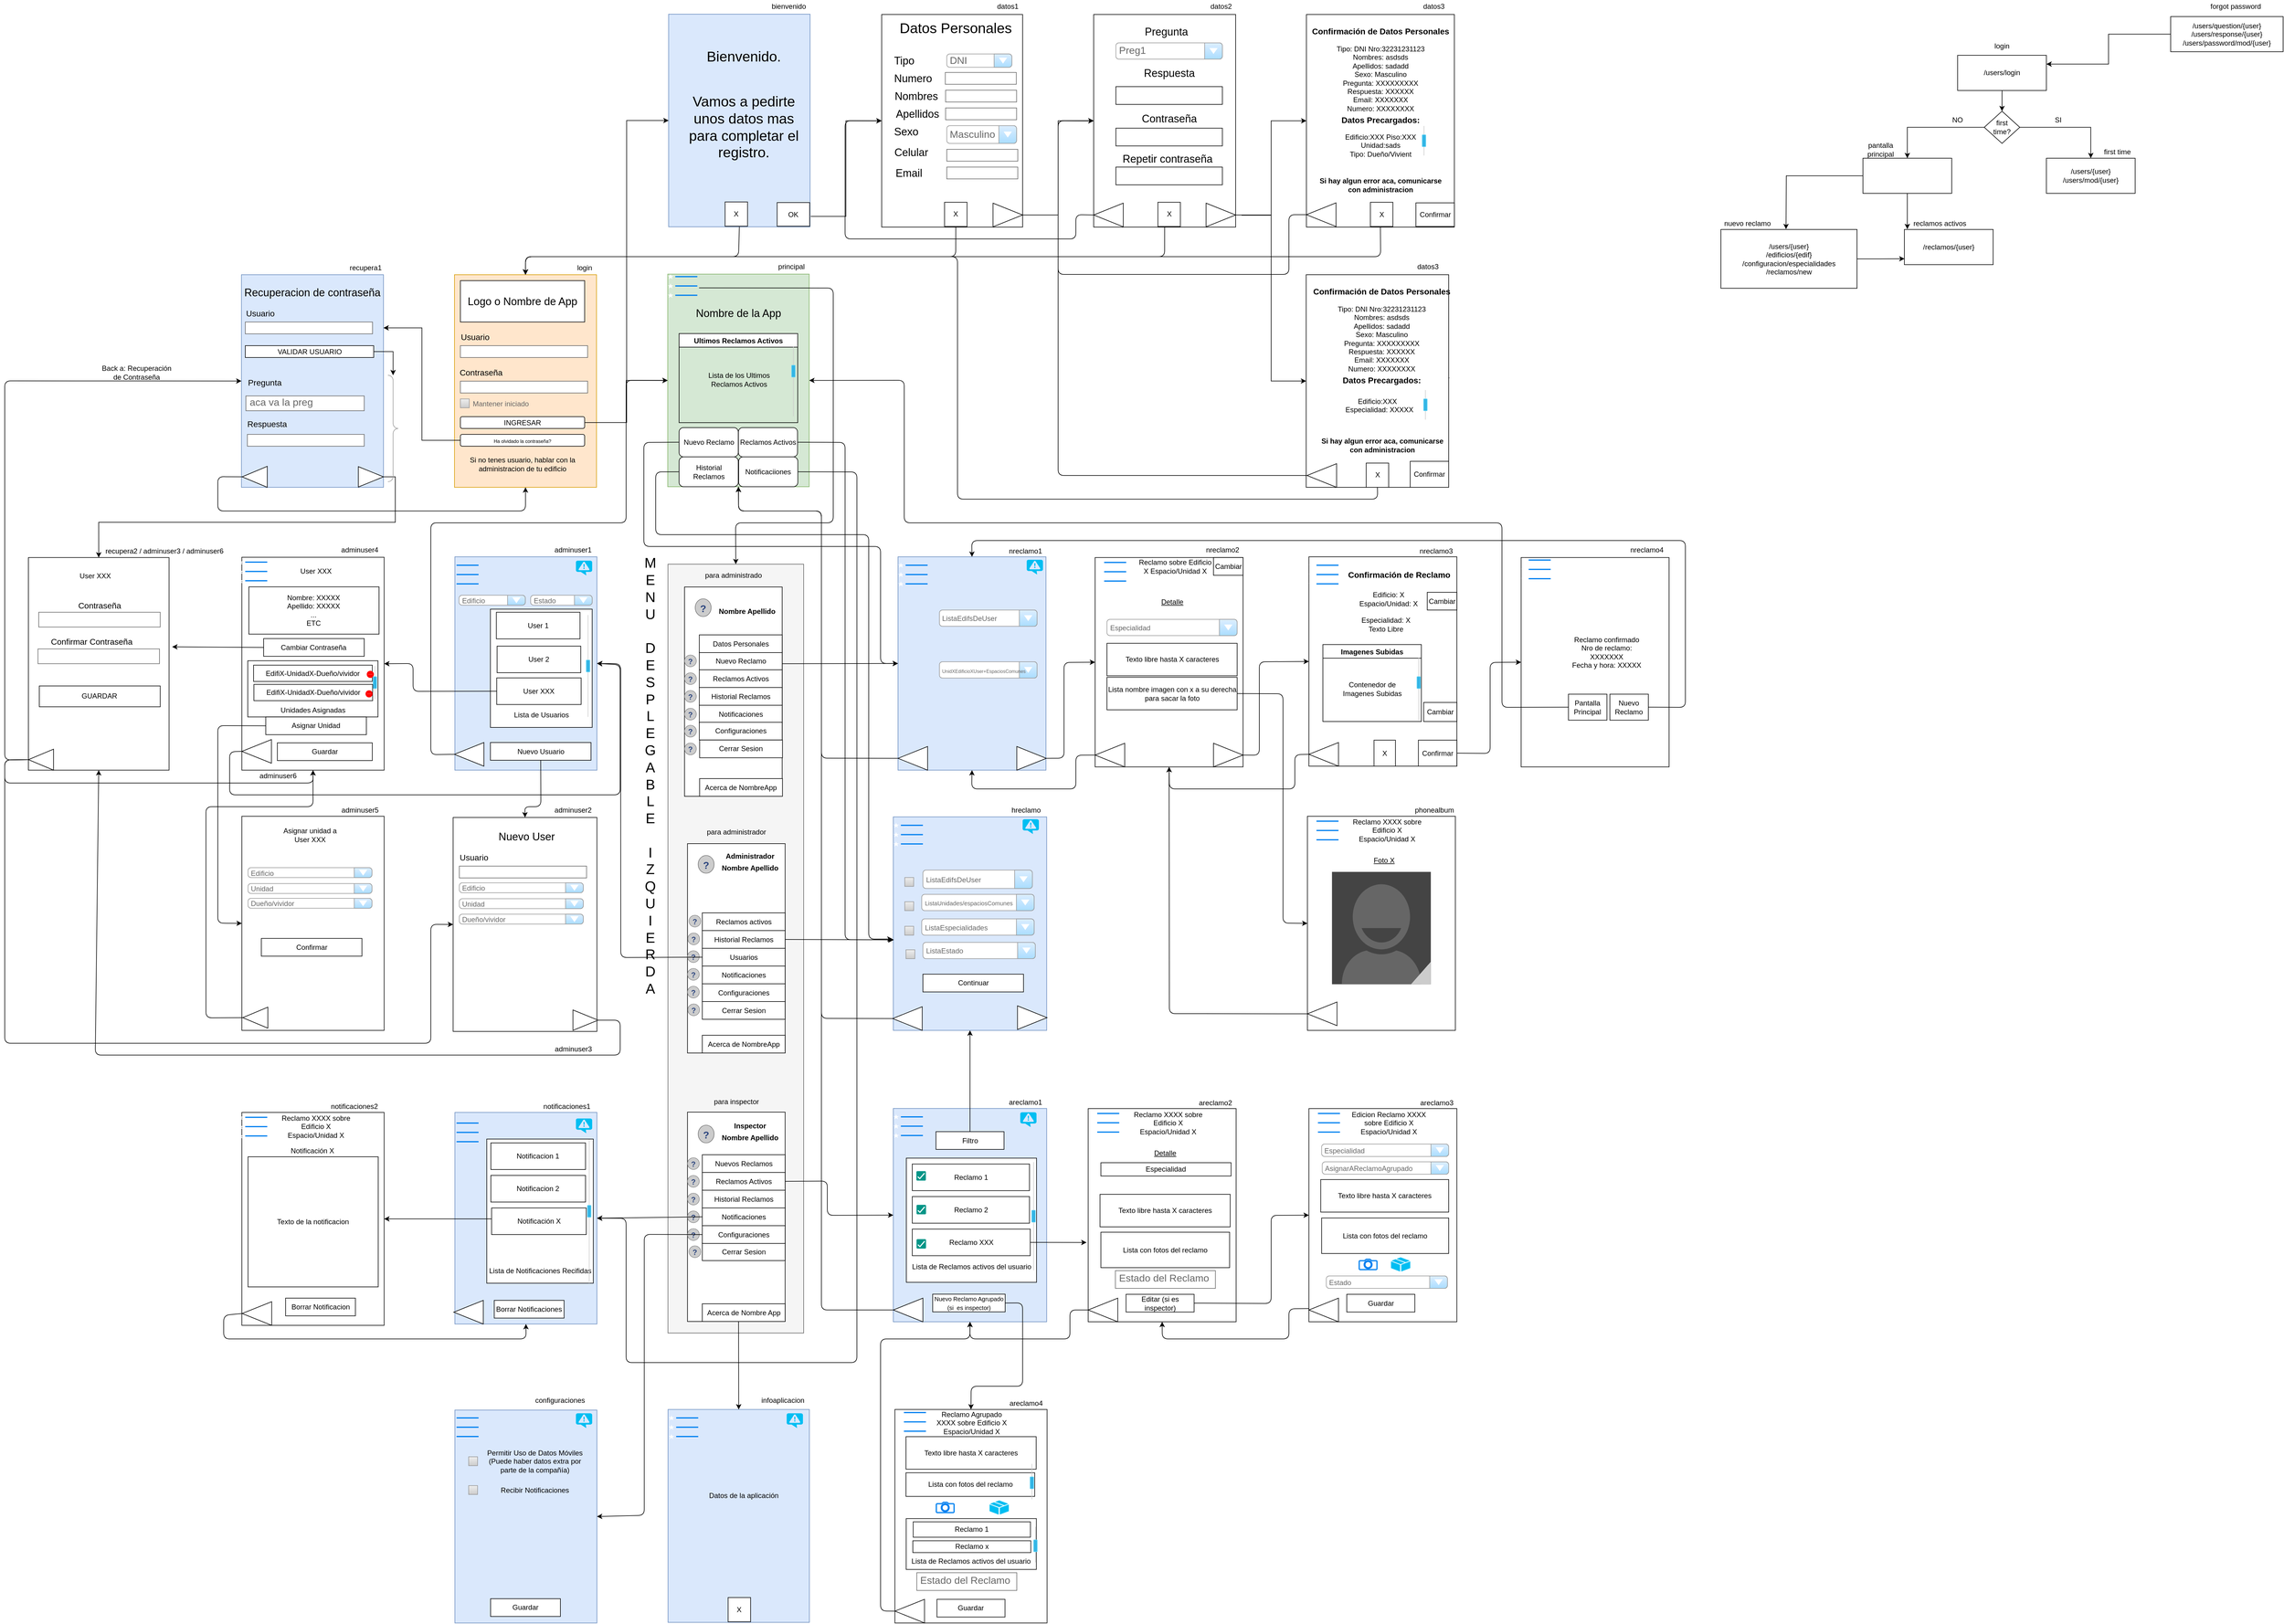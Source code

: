 <mxfile version="13.9.9" type="device"><diagram name="Page-1" id="f1b7ffb7-ca1e-a977-7cf5-a751b3c06c05"><mxGraphModel dx="1186" dy="614" grid="1" gridSize="10" guides="1" tooltips="1" connect="1" arrows="1" fold="1" page="1" pageScale="1" pageWidth="25000" pageHeight="20000" background="#ffffff" math="0" shadow="0"><root><mxCell id="0"/><mxCell id="1" parent="0"/><mxCell id="om5ECmlFJDJEjmHXLE_i-37" value="" style="rounded=0;whiteSpace=wrap;html=1;fillColor=#f5f5f5;strokeColor=#666666;fontColor=#333333;" parent="1" vertex="1"><mxGeometry x="2600.73" y="1170" width="229.27" height="1300" as="geometry"/></mxCell><mxCell id="gufB8dMSoDhKNLzwyAao-137" value="" style="rounded=0;whiteSpace=wrap;html=1;" parent="1" vertex="1"><mxGeometry x="3683.79" y="2090.5" width="250" height="360.5" as="geometry"/></mxCell><mxCell id="gufB8dMSoDhKNLzwyAao-82" value="" style="rounded=0;whiteSpace=wrap;html=1;" parent="1" vertex="1"><mxGeometry x="1880.68" y="1158.25" width="240.43" height="360" as="geometry"/></mxCell><mxCell id="gufB8dMSoDhKNLzwyAao-92" value="&lt;br&gt;&lt;br&gt;&lt;br&gt;&lt;br&gt;&lt;br&gt;Unidades Asignadas" style="rounded=0;whiteSpace=wrap;html=1;" parent="1" vertex="1"><mxGeometry x="1890.68" y="1333.25" width="220" height="95" as="geometry"/></mxCell><mxCell id="ggbfw7sjIa9owkUuDn6W-30" value="" style="rounded=0;whiteSpace=wrap;html=1;" parent="1" vertex="1"><mxGeometry x="3310.8" y="2090.5" width="250" height="360.5" as="geometry"/></mxCell><mxCell id="-Irv5Ot7qagDg8rBEWhK-114" value="" style="rounded=0;whiteSpace=wrap;html=1;fillColor=#dae8fc;strokeColor=#6c8ebf;" parent="1" vertex="1"><mxGeometry x="2989.47" y="1157.5" width="250" height="360.75" as="geometry"/></mxCell><mxCell id="9bs3mJm3gEzTc7ksKaD5-27" value="" style="rounded=0;whiteSpace=wrap;html=1;" parent="1" vertex="1"><mxGeometry x="2628.73" y="1208.5" width="165" height="354" as="geometry"/></mxCell><mxCell id="9bs3mJm3gEzTc7ksKaD5-23" value="" style="rounded=0;whiteSpace=wrap;html=1;" parent="1" vertex="1"><mxGeometry x="3679.59" y="240.5" width="250" height="359.5" as="geometry"/></mxCell><mxCell id="rAsOoy5TxXjndDyIGYmR-8" style="edgeStyle=orthogonalEdgeStyle;rounded=0;orthogonalLoop=1;jettySize=auto;html=1;entryX=0;entryY=0.5;entryDx=0;entryDy=0;" parent="1" target="9bs3mJm3gEzTc7ksKaD5-23" edge="1"><mxGeometry relative="1" as="geometry"><mxPoint x="3570" y="580" as="sourcePoint"/><Array as="points"><mxPoint x="3620" y="580"/><mxPoint x="3620" y="420"/></Array></mxGeometry></mxCell><mxCell id="rAsOoy5TxXjndDyIGYmR-9" style="edgeStyle=orthogonalEdgeStyle;rounded=0;orthogonalLoop=1;jettySize=auto;html=1;exitX=1;exitY=0.5;exitDx=0;exitDy=0;entryX=0;entryY=0.5;entryDx=0;entryDy=0;" parent="1" source="9bs3mJm3gEzTc7ksKaD5-41" target="9bs3mJm3gEzTc7ksKaD5-24" edge="1"><mxGeometry relative="1" as="geometry"><Array as="points"><mxPoint x="3620" y="580"/><mxPoint x="3620" y="860"/></Array></mxGeometry></mxCell><mxCell id="9bs3mJm3gEzTc7ksKaD5-8" value="" style="rounded=0;whiteSpace=wrap;html=1;" parent="1" vertex="1"><mxGeometry x="3320.1" y="240.5" width="239.9" height="359.5" as="geometry"/></mxCell><mxCell id="rAsOoy5TxXjndDyIGYmR-7" style="edgeStyle=orthogonalEdgeStyle;rounded=0;orthogonalLoop=1;jettySize=auto;html=1;exitX=1;exitY=0.5;exitDx=0;exitDy=0;entryX=0;entryY=0.5;entryDx=0;entryDy=0;" parent="1" source="9bs3mJm3gEzTc7ksKaD5-22" target="9bs3mJm3gEzTc7ksKaD5-8" edge="1"><mxGeometry relative="1" as="geometry"/></mxCell><mxCell id="9bs3mJm3gEzTc7ksKaD5-7" value="" style="rounded=0;whiteSpace=wrap;html=1;" parent="1" vertex="1"><mxGeometry x="2961.86" y="240.5" width="238.14" height="359.5" as="geometry"/></mxCell><mxCell id="rAsOoy5TxXjndDyIGYmR-6" style="edgeStyle=orthogonalEdgeStyle;rounded=0;orthogonalLoop=1;jettySize=auto;html=1;exitX=1.005;exitY=0.951;exitDx=0;exitDy=0;entryX=0;entryY=0.5;entryDx=0;entryDy=0;exitPerimeter=0;" parent="1" source="9bs3mJm3gEzTc7ksKaD5-6" target="9bs3mJm3gEzTc7ksKaD5-7" edge="1"><mxGeometry relative="1" as="geometry"/></mxCell><mxCell id="9bs3mJm3gEzTc7ksKaD5-6" value="" style="rounded=0;whiteSpace=wrap;html=1;fillColor=#dae8fc;strokeColor=#6c8ebf;" parent="1" vertex="1"><mxGeometry x="2601.86" y="240" width="238.99" height="359.5" as="geometry"/></mxCell><mxCell id="bMj1ohi5K7ANodWXtwIJ-63" value="" style="rounded=0;whiteSpace=wrap;html=1;fillColor=#ffe6cc;strokeColor=#d79b00;" parent="1" vertex="1"><mxGeometry x="2240" y="680.5" width="239.95" height="359.5" as="geometry"/></mxCell><mxCell id="GEhatA99zscJP0otbQzJ-6" style="edgeStyle=orthogonalEdgeStyle;rounded=0;orthogonalLoop=1;jettySize=auto;html=1;exitX=1;exitY=0.5;exitDx=0;exitDy=0;entryX=0.5;entryY=0;entryDx=0;entryDy=0;" parent="1" source="bMj1ohi5K7ANodWXtwIJ-88" target="gufB8dMSoDhKNLzwyAao-98" edge="1"><mxGeometry relative="1" as="geometry"/></mxCell><mxCell id="N9ufm7wX-Bk0c6avDgex-20" value="" style="rounded=0;whiteSpace=wrap;html=1;fillColor=#dae8fc;strokeColor=#6c8ebf;" parent="1" vertex="1"><mxGeometry x="1880" y="680.5" width="240" height="359.5" as="geometry"/></mxCell><mxCell id="bMj1ohi5K7ANodWXtwIJ-72" value="&lt;font style=&quot;font-size: 14px&quot;&gt;Usuario&lt;/font&gt;" style="text;html=1;strokeColor=none;fillColor=none;align=center;verticalAlign=middle;whiteSpace=wrap;rounded=0;" parent="1" vertex="1"><mxGeometry x="2249.95" y="770.5" width="50" height="30" as="geometry"/></mxCell><mxCell id="bMj1ohi5K7ANodWXtwIJ-74" value="&lt;font style=&quot;font-size: 14px&quot;&gt;Contraseña&lt;/font&gt;" style="text;html=1;strokeColor=none;fillColor=none;align=center;verticalAlign=middle;whiteSpace=wrap;rounded=0;" parent="1" vertex="1"><mxGeometry x="2249.95" y="830.5" width="70" height="30" as="geometry"/></mxCell><mxCell id="bMj1ohi5K7ANodWXtwIJ-76" value="" style="strokeWidth=1;shadow=0;dashed=0;align=center;html=1;shape=mxgraph.mockup.text.textBox;fontColor=#666666;align=left;fontSize=17;spacingLeft=4;spacingTop=-3;strokeColor=#666666;mainText=" parent="1" vertex="1"><mxGeometry x="2249.95" y="800.5" width="215" height="20" as="geometry"/></mxCell><mxCell id="GEhatA99zscJP0otbQzJ-14" style="edgeStyle=orthogonalEdgeStyle;rounded=0;orthogonalLoop=1;jettySize=auto;html=1;exitX=1;exitY=0.5;exitDx=0;exitDy=0;entryX=0;entryY=0.5;entryDx=0;entryDy=0;" parent="1" source="bMj1ohi5K7ANodWXtwIJ-78" target="9bs3mJm3gEzTc7ksKaD5-6" edge="1"><mxGeometry relative="1" as="geometry"/></mxCell><mxCell id="GEhatA99zscJP0otbQzJ-15" style="edgeStyle=orthogonalEdgeStyle;rounded=0;orthogonalLoop=1;jettySize=auto;html=1;exitX=1;exitY=0.5;exitDx=0;exitDy=0;entryX=0;entryY=0.5;entryDx=0;entryDy=0;" parent="1" source="bMj1ohi5K7ANodWXtwIJ-78" target="GEhatA99zscJP0otbQzJ-8" edge="1"><mxGeometry relative="1" as="geometry"/></mxCell><mxCell id="bMj1ohi5K7ANodWXtwIJ-78" value="INGRESAR" style="rounded=1;whiteSpace=wrap;html=1;" parent="1" vertex="1"><mxGeometry x="2249.95" y="920.5" width="210" height="20" as="geometry"/></mxCell><mxCell id="GEhatA99zscJP0otbQzJ-5" style="edgeStyle=orthogonalEdgeStyle;rounded=0;orthogonalLoop=1;jettySize=auto;html=1;exitX=0;exitY=0.5;exitDx=0;exitDy=0;entryX=1;entryY=0.25;entryDx=0;entryDy=0;" parent="1" source="bMj1ohi5K7ANodWXtwIJ-79" target="N9ufm7wX-Bk0c6avDgex-20" edge="1"><mxGeometry relative="1" as="geometry"/></mxCell><mxCell id="bMj1ohi5K7ANodWXtwIJ-79" value="&lt;font style=&quot;font-size: 8px&quot;&gt;Ha olvidado la contraseña?&lt;/font&gt;" style="rounded=1;whiteSpace=wrap;html=1;" parent="1" vertex="1"><mxGeometry x="2249.95" y="950.5" width="210" height="20" as="geometry"/></mxCell><mxCell id="bMj1ohi5K7ANodWXtwIJ-80" value="&lt;font style=&quot;font-size: 12px&quot;&gt;Si no tenes usuario, hablar con la administracion de tu edificio&lt;/font&gt;" style="text;html=1;strokeColor=none;fillColor=none;align=center;verticalAlign=middle;whiteSpace=wrap;rounded=0;" parent="1" vertex="1"><mxGeometry x="2249.95" y="980.5" width="210" height="40" as="geometry"/></mxCell><mxCell id="bMj1ohi5K7ANodWXtwIJ-82" value="" style="triangle;whiteSpace=wrap;html=1;rotation=-180;" parent="1" vertex="1"><mxGeometry x="1881.11" y="1004.5" width="42.5" height="35.5" as="geometry"/></mxCell><mxCell id="bMj1ohi5K7ANodWXtwIJ-83" value="&lt;font style=&quot;font-size: 18px&quot;&gt;Recuperacion de contraseña&lt;/font&gt;" style="text;html=1;strokeColor=none;fillColor=none;align=center;verticalAlign=middle;whiteSpace=wrap;rounded=0;" parent="1" vertex="1"><mxGeometry x="1876.0" y="690.5" width="247.5" height="40" as="geometry"/></mxCell><mxCell id="bMj1ohi5K7ANodWXtwIJ-84" value="&lt;font style=&quot;font-size: 14px&quot;&gt;Usuario&lt;/font&gt;" style="text;html=1;strokeColor=none;fillColor=none;align=center;verticalAlign=middle;whiteSpace=wrap;rounded=0;" parent="1" vertex="1"><mxGeometry x="1886.5" y="730.5" width="50" height="30" as="geometry"/></mxCell><mxCell id="bMj1ohi5K7ANodWXtwIJ-85" value="" style="strokeWidth=1;shadow=0;dashed=0;align=center;html=1;shape=mxgraph.mockup.text.textBox;fontColor=#666666;align=left;fontSize=17;spacingLeft=4;spacingTop=-3;strokeColor=#666666;mainText=" parent="1" vertex="1"><mxGeometry x="1886.5" y="760.5" width="215" height="20" as="geometry"/></mxCell><mxCell id="bMj1ohi5K7ANodWXtwIJ-106" style="edgeStyle=orthogonalEdgeStyle;rounded=0;orthogonalLoop=1;jettySize=auto;html=1;" parent="1" source="bMj1ohi5K7ANodWXtwIJ-87" target="bMj1ohi5K7ANodWXtwIJ-94" edge="1"><mxGeometry relative="1" as="geometry"/></mxCell><mxCell id="bMj1ohi5K7ANodWXtwIJ-87" value="VALIDAR USUARIO" style="rounded=0;whiteSpace=wrap;html=1;" parent="1" vertex="1"><mxGeometry x="1886.5" y="800.5" width="217" height="20" as="geometry"/></mxCell><mxCell id="bMj1ohi5K7ANodWXtwIJ-88" value="" style="triangle;whiteSpace=wrap;html=1;rotation=0;" parent="1" vertex="1"><mxGeometry x="2077.5" y="1005" width="42.5" height="34.5" as="geometry"/></mxCell><mxCell id="bMj1ohi5K7ANodWXtwIJ-89" value="&lt;font style=&quot;font-size: 14px&quot;&gt;Pregunta&lt;/font&gt;" style="text;html=1;strokeColor=none;fillColor=none;align=center;verticalAlign=middle;whiteSpace=wrap;rounded=0;" parent="1" vertex="1"><mxGeometry x="1886.0" y="850.5" width="67" height="25" as="geometry"/></mxCell><mxCell id="bMj1ohi5K7ANodWXtwIJ-91" value="" style="strokeWidth=1;shadow=0;dashed=0;align=center;html=1;shape=mxgraph.mockup.text.textBox;fontColor=#666666;align=left;fontSize=17;spacingLeft=4;spacingTop=-3;strokeColor=#666666;mainText=" parent="1" vertex="1"><mxGeometry x="1890.0" y="950.5" width="197.5" height="20" as="geometry"/></mxCell><mxCell id="bMj1ohi5K7ANodWXtwIJ-93" value="aca va la preg" style="strokeWidth=1;shadow=0;dashed=0;align=center;html=1;shape=mxgraph.mockup.text.textBox;fontColor=#666666;align=left;fontSize=17;spacingLeft=4;spacingTop=-3;strokeColor=#666666;mainText=" parent="1" vertex="1"><mxGeometry x="1887.5" y="885.5" width="200" height="25" as="geometry"/></mxCell><mxCell id="bMj1ohi5K7ANodWXtwIJ-94" value="" style="labelPosition=right;align=left;strokeWidth=1;shape=mxgraph.mockup.markup.curlyBrace;html=1;shadow=0;dashed=0;strokeColor=#999999;direction=north;rotation=-180;" parent="1" vertex="1"><mxGeometry x="2127.5" y="850.5" width="17.5" height="180" as="geometry"/></mxCell><mxCell id="bMj1ohi5K7ANodWXtwIJ-117" value="&lt;font style=&quot;font-size: 24px&quot;&gt;Bienvenido.&lt;/font&gt;" style="text;html=1;strokeColor=none;fillColor=none;align=center;verticalAlign=middle;whiteSpace=wrap;rounded=0;" parent="1" vertex="1"><mxGeometry x="2624.36" y="269" width="210" height="85" as="geometry"/></mxCell><mxCell id="bMj1ohi5K7ANodWXtwIJ-118" value="&lt;font style=&quot;font-size: 24px&quot;&gt;Vamos a pedirte unos datos mas para completar el registro.&lt;/font&gt;" style="text;html=1;strokeColor=none;fillColor=none;align=center;verticalAlign=middle;whiteSpace=wrap;rounded=0;" parent="1" vertex="1"><mxGeometry x="2624.36" y="349" width="210" height="163" as="geometry"/></mxCell><mxCell id="bMj1ohi5K7ANodWXtwIJ-119" value="OK" style="rounded=0;whiteSpace=wrap;html=1;" parent="1" vertex="1"><mxGeometry x="2785.2" y="558.5" width="55" height="40" as="geometry"/></mxCell><mxCell id="bMj1ohi5K7ANodWXtwIJ-142" value="&lt;font style=&quot;font-size: 14px&quot;&gt;&lt;b&gt;Confirmación de Datos Personales&lt;/b&gt;&lt;/font&gt;" style="text;html=1;strokeColor=none;fillColor=none;align=center;verticalAlign=middle;whiteSpace=wrap;rounded=0;" parent="1" vertex="1"><mxGeometry x="3684.59" y="248.5" width="240" height="40" as="geometry"/></mxCell><mxCell id="bMj1ohi5K7ANodWXtwIJ-143" value="&lt;font&gt;&lt;font style=&quot;font-size: 12px&quot;&gt;Tipo: DNI Nro:32231231123&lt;br&gt;Nombres: asdsds&lt;br&gt;Apellidos: sadadd&lt;br&gt;Sexo: Masculino&lt;br&gt;&lt;/font&gt;Pregunta: XXXXXXXXX&lt;br&gt;Respuesta: XXXXXX&lt;br&gt;Email: XXXXXXX&lt;br&gt;Numero: XXXXXXXX&lt;br&gt;&lt;/font&gt;" style="text;html=1;strokeColor=none;fillColor=none;align=center;verticalAlign=middle;whiteSpace=wrap;rounded=0;" parent="1" vertex="1"><mxGeometry x="3684.59" y="288.5" width="240" height="120" as="geometry"/></mxCell><mxCell id="bMj1ohi5K7ANodWXtwIJ-144" value="&lt;font style=&quot;font-size: 14px&quot;&gt;&lt;b&gt;Datos Precargados:&lt;/b&gt;&lt;/font&gt;" style="text;html=1;strokeColor=none;fillColor=none;align=center;verticalAlign=middle;whiteSpace=wrap;rounded=0;" parent="1" vertex="1"><mxGeometry x="3694.59" y="408.5" width="220" height="20" as="geometry"/></mxCell><mxCell id="bMj1ohi5K7ANodWXtwIJ-145" value="&lt;font&gt;&lt;font style=&quot;font-size: 12px&quot;&gt;Edificio:XXX Piso:XXX&lt;br&gt;Unidad:sads &lt;br&gt;Tipo: Dueño/Vivient&lt;br&gt;&lt;/font&gt;&lt;br&gt;&lt;/font&gt;" style="text;html=1;strokeColor=none;fillColor=none;align=center;verticalAlign=middle;whiteSpace=wrap;rounded=0;" parent="1" vertex="1"><mxGeometry x="3729.6" y="438.5" width="150" height="60" as="geometry"/></mxCell><mxCell id="bMj1ohi5K7ANodWXtwIJ-147" value="Confirmar" style="rounded=0;whiteSpace=wrap;html=1;" parent="1" vertex="1"><mxGeometry x="3864.59" y="559" width="65" height="40" as="geometry"/></mxCell><mxCell id="PMA7sczhJECyrtISjyEW-12" value="&lt;font style=&quot;font-size: 18px&quot;&gt;Pregunta&lt;/font&gt;" style="text;html=1;strokeColor=none;fillColor=none;align=center;verticalAlign=middle;whiteSpace=wrap;rounded=0;" parent="1" vertex="1"><mxGeometry x="3352.6" y="258.5" width="180" height="22.5" as="geometry"/></mxCell><mxCell id="PMA7sczhJECyrtISjyEW-13" value="Preg1" style="strokeWidth=1;shadow=0;dashed=0;align=center;html=1;shape=mxgraph.mockup.forms.comboBox;strokeColor=#999999;fillColor=#ddeeff;align=left;fillColor2=#aaddff;mainText=;fontColor=#666666;fontSize=17;spacingLeft=3;" parent="1" vertex="1"><mxGeometry x="3357.6" y="288.5" width="180" height="27.5" as="geometry"/></mxCell><mxCell id="N9ufm7wX-Bk0c6avDgex-6" value="&lt;font style=&quot;font-size: 12px&quot;&gt;Mantener iniciado&lt;/font&gt;" style="strokeWidth=1;shadow=0;dashed=0;align=center;html=1;shape=mxgraph.mockup.forms.rrect;rSize=0;fillColor=#eeeeee;strokeColor=#999999;gradientColor=#cccccc;align=left;spacingLeft=4;fontSize=17;fontColor=#666666;labelPosition=right;" parent="1" vertex="1"><mxGeometry x="2249.95" y="890.5" width="15" height="15" as="geometry"/></mxCell><mxCell id="N9ufm7wX-Bk0c6avDgex-17" value="" style="verticalLabelPosition=bottom;verticalAlign=top;html=1;shadow=0;dashed=0;strokeWidth=1;shape=mxgraph.android.quickscroll3;dy=0.5;fillColor=#33b5e5;strokeColor=#66D5F5;" parent="1" vertex="1"><mxGeometry x="3875.29" y="429" width="6" height="50" as="geometry"/></mxCell><mxCell id="N9ufm7wX-Bk0c6avDgex-18" value="&lt;font style=&quot;font-size: 18px&quot;&gt;Logo o Nombre de App&lt;/font&gt;" style="rounded=0;whiteSpace=wrap;html=1;" parent="1" vertex="1"><mxGeometry x="2249.95" y="690.5" width="210" height="70" as="geometry"/></mxCell><mxCell id="N9ufm7wX-Bk0c6avDgex-19" value="" style="strokeWidth=1;shadow=0;dashed=0;align=center;html=1;shape=mxgraph.mockup.text.textBox;fontColor=#666666;align=left;fontSize=17;spacingLeft=4;spacingTop=-3;strokeColor=#666666;mainText=" parent="1" vertex="1"><mxGeometry x="2249.95" y="860.5" width="215" height="20" as="geometry"/></mxCell><mxCell id="N9ufm7wX-Bk0c6avDgex-25" value="&lt;font style=&quot;font-size: 14px&quot;&gt;Respuesta&lt;/font&gt;" style="text;html=1;strokeColor=none;fillColor=none;align=center;verticalAlign=middle;whiteSpace=wrap;rounded=0;" parent="1" vertex="1"><mxGeometry x="1890.0" y="920.5" width="67" height="25" as="geometry"/></mxCell><mxCell id="9bs3mJm3gEzTc7ksKaD5-10" value="X" style="rounded=0;whiteSpace=wrap;html=1;direction=south;" parent="1" vertex="1"><mxGeometry x="3068.115" y="557.985" width="38" height="41.01" as="geometry"/></mxCell><mxCell id="9bs3mJm3gEzTc7ksKaD5-11" value="&lt;font style=&quot;font-size: 24px&quot;&gt;Datos Personales&lt;/font&gt;" style="text;html=1;strokeColor=none;fillColor=none;align=center;verticalAlign=middle;whiteSpace=wrap;rounded=0;" parent="1" vertex="1"><mxGeometry x="2972.36" y="248.5" width="229.5" height="30" as="geometry"/></mxCell><mxCell id="9bs3mJm3gEzTc7ksKaD5-12" value="&lt;font style=&quot;font-size: 18px&quot;&gt;Tipo&lt;/font&gt;" style="text;html=1;strokeColor=none;fillColor=none;align=center;verticalAlign=middle;whiteSpace=wrap;rounded=0;" parent="1" vertex="1"><mxGeometry x="2980.36" y="303.5" width="40" height="30" as="geometry"/></mxCell><mxCell id="9bs3mJm3gEzTc7ksKaD5-13" value="DNI" style="strokeWidth=1;shadow=0;dashed=0;align=center;html=1;shape=mxgraph.mockup.forms.comboBox;strokeColor=#999999;fillColor=#ddeeff;align=left;fillColor2=#aaddff;mainText=;fontColor=#666666;fontSize=17;spacingLeft=3;" parent="1" vertex="1"><mxGeometry x="3071.86" y="307.25" width="110" height="22.5" as="geometry"/></mxCell><mxCell id="9bs3mJm3gEzTc7ksKaD5-14" value="&lt;font style=&quot;font-size: 18px&quot;&gt;Numero&lt;br&gt;&lt;/font&gt;" style="text;html=1;strokeColor=none;fillColor=none;align=center;verticalAlign=middle;whiteSpace=wrap;rounded=0;" parent="1" vertex="1"><mxGeometry x="2980.36" y="333.5" width="70" height="30" as="geometry"/></mxCell><mxCell id="9bs3mJm3gEzTc7ksKaD5-16" value="&lt;font style=&quot;font-size: 18px&quot;&gt;Nombres&lt;/font&gt;" style="text;html=1;strokeColor=none;fillColor=none;align=center;verticalAlign=middle;whiteSpace=wrap;rounded=0;" parent="1" vertex="1"><mxGeometry x="2981.86" y="363.5" width="77" height="30" as="geometry"/></mxCell><mxCell id="9bs3mJm3gEzTc7ksKaD5-17" value="" style="strokeWidth=1;shadow=0;dashed=0;align=center;html=1;shape=mxgraph.mockup.text.textBox;fontColor=#666666;align=left;fontSize=17;spacingLeft=4;spacingTop=-3;strokeColor=#666666;mainText=" parent="1" vertex="1"><mxGeometry x="3069.86" y="368.5" width="120" height="20" as="geometry"/></mxCell><mxCell id="9bs3mJm3gEzTc7ksKaD5-18" value="&lt;font style=&quot;font-size: 18px&quot;&gt;Apellidos&lt;/font&gt;" style="text;html=1;strokeColor=none;fillColor=none;align=center;verticalAlign=middle;whiteSpace=wrap;rounded=0;" parent="1" vertex="1"><mxGeometry x="2984.24" y="393.5" width="77" height="30" as="geometry"/></mxCell><mxCell id="9bs3mJm3gEzTc7ksKaD5-19" value="" style="strokeWidth=1;shadow=0;dashed=0;align=center;html=1;shape=mxgraph.mockup.text.textBox;fontColor=#666666;align=left;fontSize=17;spacingLeft=4;spacingTop=-3;strokeColor=#666666;mainText=" parent="1" vertex="1"><mxGeometry x="3069.86" y="398.5" width="120" height="20" as="geometry"/></mxCell><mxCell id="9bs3mJm3gEzTc7ksKaD5-20" value="&lt;font style=&quot;font-size: 18px&quot;&gt;Sexo&lt;/font&gt;" style="text;html=1;strokeColor=none;fillColor=none;align=center;verticalAlign=middle;whiteSpace=wrap;rounded=0;" parent="1" vertex="1"><mxGeometry x="2985.36" y="423.5" width="37" height="30" as="geometry"/></mxCell><mxCell id="9bs3mJm3gEzTc7ksKaD5-21" value="Masculino" style="strokeWidth=1;shadow=0;dashed=0;align=center;html=1;shape=mxgraph.mockup.forms.comboBox;strokeColor=#999999;fillColor=#ddeeff;align=left;fillColor2=#aaddff;mainText=;fontColor=#666666;fontSize=17;spacingLeft=3;" parent="1" vertex="1"><mxGeometry x="3071.86" y="428.5" width="118" height="30" as="geometry"/></mxCell><mxCell id="9bs3mJm3gEzTc7ksKaD5-22" value="" style="triangle;whiteSpace=wrap;html=1;rotation=0;" parent="1" vertex="1"><mxGeometry x="3150" y="559.5" width="50" height="40" as="geometry"/></mxCell><mxCell id="GEhatA99zscJP0otbQzJ-7" style="edgeStyle=orthogonalEdgeStyle;rounded=0;orthogonalLoop=1;jettySize=auto;html=1;exitX=1;exitY=0.5;exitDx=0;exitDy=0;entryX=1;entryY=0.75;entryDx=0;entryDy=0;" parent="1" source="9bs3mJm3gEzTc7ksKaD5-24" target="9bs3mJm3gEzTc7ksKaD5-51" edge="1"><mxGeometry relative="1" as="geometry"/></mxCell><mxCell id="9bs3mJm3gEzTc7ksKaD5-24" value="" style="rounded=0;whiteSpace=wrap;html=1;" parent="1" vertex="1"><mxGeometry x="3679.19" y="680.5" width="240.81" height="359.5" as="geometry"/></mxCell><mxCell id="9bs3mJm3gEzTc7ksKaD5-30" value="" style="strokeWidth=1;shadow=0;dashed=0;align=center;html=1;shape=mxgraph.mockup.text.textBox;fontColor=#666666;align=left;fontSize=17;spacingLeft=4;spacingTop=-3;strokeColor=#666666;mainText=" parent="1" vertex="1"><mxGeometry x="3069.36" y="338.5" width="120" height="20" as="geometry"/></mxCell><mxCell id="9bs3mJm3gEzTc7ksKaD5-31" value="&lt;font style=&quot;font-size: 18px&quot;&gt;Celular&lt;/font&gt;" style="text;html=1;strokeColor=none;fillColor=none;align=center;verticalAlign=middle;whiteSpace=wrap;rounded=0;" parent="1" vertex="1"><mxGeometry x="2981.86" y="458.5" width="60" height="30" as="geometry"/></mxCell><mxCell id="9bs3mJm3gEzTc7ksKaD5-32" value="" style="strokeWidth=1;shadow=0;dashed=0;align=center;html=1;shape=mxgraph.mockup.text.textBox;fontColor=#666666;align=left;fontSize=17;spacingLeft=4;spacingTop=-3;strokeColor=#666666;mainText=" parent="1" vertex="1"><mxGeometry x="3071.86" y="468.5" width="120" height="20" as="geometry"/></mxCell><mxCell id="9bs3mJm3gEzTc7ksKaD5-33" value="&lt;font style=&quot;font-size: 18px&quot;&gt;Email&lt;/font&gt;" style="text;html=1;strokeColor=none;fillColor=none;align=center;verticalAlign=middle;whiteSpace=wrap;rounded=0;" parent="1" vertex="1"><mxGeometry x="2984.24" y="493.5" width="47.62" height="30" as="geometry"/></mxCell><mxCell id="9bs3mJm3gEzTc7ksKaD5-34" value="" style="strokeWidth=1;shadow=0;dashed=0;align=center;html=1;shape=mxgraph.mockup.text.textBox;fontColor=#666666;align=left;fontSize=17;spacingLeft=4;spacingTop=-3;strokeColor=#666666;mainText=" parent="1" vertex="1"><mxGeometry x="3071.86" y="498.5" width="120" height="20" as="geometry"/></mxCell><mxCell id="9bs3mJm3gEzTc7ksKaD5-35" value="&lt;font style=&quot;font-size: 18px&quot;&gt;Respuesta&lt;/font&gt;" style="text;html=1;strokeColor=none;fillColor=none;align=center;verticalAlign=middle;whiteSpace=wrap;rounded=0;" parent="1" vertex="1"><mxGeometry x="3357.6" y="324" width="180" height="32.5" as="geometry"/></mxCell><mxCell id="9bs3mJm3gEzTc7ksKaD5-36" value="" style="rounded=0;whiteSpace=wrap;html=1;" parent="1" vertex="1"><mxGeometry x="3357.6" y="362.5" width="180" height="30" as="geometry"/></mxCell><mxCell id="9bs3mJm3gEzTc7ksKaD5-37" value="&lt;font style=&quot;font-size: 18px&quot;&gt;Contraseña&lt;/font&gt;" style="text;html=1;strokeColor=none;fillColor=none;align=center;verticalAlign=middle;whiteSpace=wrap;rounded=0;" parent="1" vertex="1"><mxGeometry x="3357.6" y="400.25" width="180" height="32.5" as="geometry"/></mxCell><mxCell id="9bs3mJm3gEzTc7ksKaD5-38" value="&lt;font style=&quot;font-size: 18px&quot;&gt;Repetir contraseña&lt;/font&gt;" style="text;html=1;strokeColor=none;fillColor=none;align=center;verticalAlign=middle;whiteSpace=wrap;rounded=0;" parent="1" vertex="1"><mxGeometry x="3355.1" y="468.5" width="180" height="32.5" as="geometry"/></mxCell><mxCell id="9bs3mJm3gEzTc7ksKaD5-39" value="" style="rounded=0;whiteSpace=wrap;html=1;" parent="1" vertex="1"><mxGeometry x="3357.6" y="432.75" width="180" height="30" as="geometry"/></mxCell><mxCell id="9bs3mJm3gEzTc7ksKaD5-40" value="" style="rounded=0;whiteSpace=wrap;html=1;" parent="1" vertex="1"><mxGeometry x="3357.6" y="498.5" width="180" height="30" as="geometry"/></mxCell><mxCell id="9bs3mJm3gEzTc7ksKaD5-41" value="" style="triangle;whiteSpace=wrap;html=1;rotation=0;" parent="1" vertex="1"><mxGeometry x="3510" y="559.5" width="50" height="40" as="geometry"/></mxCell><mxCell id="9bs3mJm3gEzTc7ksKaD5-43" value="" style="triangle;whiteSpace=wrap;html=1;rotation=-180;" parent="1" vertex="1"><mxGeometry x="3320.1" y="559.5" width="50" height="40" as="geometry"/></mxCell><mxCell id="9bs3mJm3gEzTc7ksKaD5-45" value="" style="triangle;whiteSpace=wrap;html=1;rotation=-180;" parent="1" vertex="1"><mxGeometry x="3679.6" y="559.01" width="50" height="40" as="geometry"/></mxCell><mxCell id="9bs3mJm3gEzTc7ksKaD5-46" value="Confirmar" style="rounded=0;whiteSpace=wrap;html=1;" parent="1" vertex="1"><mxGeometry x="3855" y="996" width="65" height="44" as="geometry"/></mxCell><mxCell id="9bs3mJm3gEzTc7ksKaD5-47" value="" style="triangle;whiteSpace=wrap;html=1;rotation=-180;" parent="1" vertex="1"><mxGeometry x="3680.59" y="1000" width="50" height="40" as="geometry"/></mxCell><mxCell id="9bs3mJm3gEzTc7ksKaD5-49" value="&lt;font style=&quot;font-size: 14px&quot;&gt;&lt;b&gt;Confirmación de Datos Personales&lt;/b&gt;&lt;/font&gt;" style="text;html=1;strokeColor=none;fillColor=none;align=center;verticalAlign=middle;whiteSpace=wrap;rounded=0;" parent="1" vertex="1"><mxGeometry x="3686.69" y="688.5" width="240" height="40" as="geometry"/></mxCell><mxCell id="9bs3mJm3gEzTc7ksKaD5-50" value="&lt;font&gt;&lt;font style=&quot;font-size: 12px&quot;&gt;Tipo: DNI Nro:32231231123&lt;br&gt;Nombres: asdsds&lt;br&gt;Apellidos: sadadd&lt;br&gt;Sexo: Masculino&lt;br&gt;&lt;/font&gt;Pregunta: XXXXXXXXX&lt;br&gt;Respuesta: XXXXXX&lt;br&gt;Email: XXXXXXX&lt;br&gt;Numero: XXXXXXXX&lt;br&gt;&lt;/font&gt;" style="text;html=1;strokeColor=none;fillColor=none;align=center;verticalAlign=middle;whiteSpace=wrap;rounded=0;" parent="1" vertex="1"><mxGeometry x="3686.69" y="728.5" width="240" height="120" as="geometry"/></mxCell><mxCell id="9bs3mJm3gEzTc7ksKaD5-51" value="&lt;font style=&quot;font-size: 14px&quot;&gt;&lt;b&gt;Datos Precargados:&lt;/b&gt;&lt;/font&gt;" style="text;html=1;strokeColor=none;fillColor=none;align=center;verticalAlign=middle;whiteSpace=wrap;rounded=0;" parent="1" vertex="1"><mxGeometry x="3696.69" y="848.5" width="220" height="20" as="geometry"/></mxCell><mxCell id="9bs3mJm3gEzTc7ksKaD5-52" value="&lt;b&gt;Si hay algun error aca, comunicarse con administracion&lt;/b&gt;" style="text;html=1;strokeColor=none;fillColor=none;align=center;verticalAlign=middle;whiteSpace=wrap;rounded=0;" parent="1" vertex="1"><mxGeometry x="3694.6" y="518.5" width="220" height="20" as="geometry"/></mxCell><mxCell id="9bs3mJm3gEzTc7ksKaD5-53" value="&lt;b&gt;Si hay algun error aca, comunicarse con administracion&lt;/b&gt;" style="text;html=1;strokeColor=none;fillColor=none;align=center;verticalAlign=middle;whiteSpace=wrap;rounded=0;" parent="1" vertex="1"><mxGeometry x="3697.69" y="958.5" width="220" height="20" as="geometry"/></mxCell><mxCell id="9bs3mJm3gEzTc7ksKaD5-54" value="&lt;font&gt;&lt;font style=&quot;font-size: 12px&quot;&gt;Edificio:XXX &amp;nbsp;&lt;br&gt;Especialidad: XXXXX&lt;br&gt;&lt;/font&gt;&lt;br&gt;&lt;/font&gt;" style="text;html=1;strokeColor=none;fillColor=none;align=center;verticalAlign=middle;whiteSpace=wrap;rounded=0;" parent="1" vertex="1"><mxGeometry x="3727.93" y="878.5" width="150" height="60" as="geometry"/></mxCell><mxCell id="-Irv5Ot7qagDg8rBEWhK-1" value="" style="verticalLabelPosition=bottom;shadow=0;dashed=0;align=center;html=1;verticalAlign=top;strokeWidth=1;shape=mxgraph.mockup.misc.help_icon;" parent="1" vertex="1"><mxGeometry x="2646.74" y="1228.5" width="26.99" height="30" as="geometry"/></mxCell><mxCell id="-Irv5Ot7qagDg8rBEWhK-2" value="&lt;font style=&quot;font-size: 12px&quot;&gt;Nombre Apellido&lt;/font&gt;" style="text;strokeColor=none;fillColor=none;html=1;fontSize=24;fontStyle=1;verticalAlign=middle;align=center;" parent="1" vertex="1"><mxGeometry x="2683.73" y="1238.5" width="100" height="15" as="geometry"/></mxCell><mxCell id="-Irv5Ot7qagDg8rBEWhK-16" value="Nuevo Reclamo" style="rounded=0;whiteSpace=wrap;html=1;" parent="1" vertex="1"><mxGeometry x="2653.73" y="1318.5" width="140" height="30" as="geometry"/></mxCell><mxCell id="-Irv5Ot7qagDg8rBEWhK-17" value="Historial Reclamos" style="rounded=0;whiteSpace=wrap;html=1;" parent="1" vertex="1"><mxGeometry x="2653.73" y="1378.5" width="140" height="30" as="geometry"/></mxCell><mxCell id="-Irv5Ot7qagDg8rBEWhK-18" value="Notificaciones" style="rounded=0;whiteSpace=wrap;html=1;" parent="1" vertex="1"><mxGeometry x="2653.73" y="1408.5" width="140" height="30" as="geometry"/></mxCell><mxCell id="-Irv5Ot7qagDg8rBEWhK-19" value="Configuraciones" style="rounded=0;whiteSpace=wrap;html=1;" parent="1" vertex="1"><mxGeometry x="2653.73" y="1437.3" width="140" height="30" as="geometry"/></mxCell><mxCell id="-Irv5Ot7qagDg8rBEWhK-20" value="Cerrar Sesion" style="rounded=0;whiteSpace=wrap;html=1;" parent="1" vertex="1"><mxGeometry x="2654.23" y="1467.3" width="140" height="30" as="geometry"/></mxCell><mxCell id="-Irv5Ot7qagDg8rBEWhK-39" value="" style="verticalLabelPosition=bottom;shadow=0;dashed=0;align=center;html=1;verticalAlign=top;strokeWidth=1;shape=mxgraph.mockup.misc.help_icon;" parent="1" vertex="1"><mxGeometry x="2628.73" y="1323.5" width="20" height="20" as="geometry"/></mxCell><mxCell id="-Irv5Ot7qagDg8rBEWhK-40" value="" style="verticalLabelPosition=bottom;shadow=0;dashed=0;align=center;html=1;verticalAlign=top;strokeWidth=1;shape=mxgraph.mockup.misc.help_icon;" parent="1" vertex="1"><mxGeometry x="2628.73" y="1353.5" width="20" height="20" as="geometry"/></mxCell><mxCell id="-Irv5Ot7qagDg8rBEWhK-41" value="" style="verticalLabelPosition=bottom;shadow=0;dashed=0;align=center;html=1;verticalAlign=top;strokeWidth=1;shape=mxgraph.mockup.misc.help_icon;" parent="1" vertex="1"><mxGeometry x="2628.73" y="1383.5" width="20" height="20" as="geometry"/></mxCell><mxCell id="-Irv5Ot7qagDg8rBEWhK-42" value="" style="verticalLabelPosition=bottom;shadow=0;dashed=0;align=center;html=1;verticalAlign=top;strokeWidth=1;shape=mxgraph.mockup.misc.help_icon;" parent="1" vertex="1"><mxGeometry x="2628.73" y="1413.5" width="20" height="20" as="geometry"/></mxCell><mxCell id="-Irv5Ot7qagDg8rBEWhK-43" value="" style="rounded=0;whiteSpace=wrap;html=1;" parent="1" vertex="1"><mxGeometry x="2633.73" y="1642.5" width="165" height="354" as="geometry"/></mxCell><mxCell id="-Irv5Ot7qagDg8rBEWhK-44" value="" style="verticalLabelPosition=bottom;shadow=0;dashed=0;align=center;html=1;verticalAlign=top;strokeWidth=1;shape=mxgraph.mockup.misc.help_icon;" parent="1" vertex="1"><mxGeometry x="2651.74" y="1662.5" width="26.99" height="30" as="geometry"/></mxCell><mxCell id="-Irv5Ot7qagDg8rBEWhK-45" value="&lt;font style=&quot;font-size: 12px&quot;&gt;Nombre Apellido&lt;/font&gt;" style="text;strokeColor=none;fillColor=none;html=1;fontSize=24;fontStyle=1;verticalAlign=middle;align=center;" parent="1" vertex="1"><mxGeometry x="2688.73" y="1672.5" width="100" height="15" as="geometry"/></mxCell><mxCell id="-Irv5Ot7qagDg8rBEWhK-46" value="Reclamos activos" style="rounded=0;whiteSpace=wrap;html=1;" parent="1" vertex="1"><mxGeometry x="2658.73" y="1759.5" width="140" height="30" as="geometry"/></mxCell><mxCell id="-Irv5Ot7qagDg8rBEWhK-47" value="Historial Reclamos" style="rounded=0;whiteSpace=wrap;html=1;" parent="1" vertex="1"><mxGeometry x="2658.73" y="1789.5" width="140" height="30" as="geometry"/></mxCell><mxCell id="-Irv5Ot7qagDg8rBEWhK-48" value="Usuarios" style="rounded=0;whiteSpace=wrap;html=1;" parent="1" vertex="1"><mxGeometry x="2658.73" y="1819.5" width="140" height="30" as="geometry"/></mxCell><mxCell id="-Irv5Ot7qagDg8rBEWhK-49" value="Notificaciones" style="rounded=0;whiteSpace=wrap;html=1;" parent="1" vertex="1"><mxGeometry x="2658.73" y="1849.5" width="140" height="30" as="geometry"/></mxCell><mxCell id="-Irv5Ot7qagDg8rBEWhK-50" value="Configuraciones" style="rounded=0;whiteSpace=wrap;html=1;" parent="1" vertex="1"><mxGeometry x="2658.73" y="1879.5" width="140" height="30" as="geometry"/></mxCell><mxCell id="-Irv5Ot7qagDg8rBEWhK-52" value="" style="verticalLabelPosition=bottom;shadow=0;dashed=0;align=center;html=1;verticalAlign=top;strokeWidth=1;shape=mxgraph.mockup.misc.help_icon;" parent="1" vertex="1"><mxGeometry x="2636.23" y="1763.5" width="20" height="20" as="geometry"/></mxCell><mxCell id="-Irv5Ot7qagDg8rBEWhK-53" value="" style="verticalLabelPosition=bottom;shadow=0;dashed=0;align=center;html=1;verticalAlign=top;strokeWidth=1;shape=mxgraph.mockup.misc.help_icon;" parent="1" vertex="1"><mxGeometry x="2633.73" y="1823.5" width="20" height="20" as="geometry"/></mxCell><mxCell id="-Irv5Ot7qagDg8rBEWhK-54" value="" style="verticalLabelPosition=bottom;shadow=0;dashed=0;align=center;html=1;verticalAlign=top;strokeWidth=1;shape=mxgraph.mockup.misc.help_icon;" parent="1" vertex="1"><mxGeometry x="2633.73" y="1853.5" width="20" height="20" as="geometry"/></mxCell><mxCell id="-Irv5Ot7qagDg8rBEWhK-55" value="" style="verticalLabelPosition=bottom;shadow=0;dashed=0;align=center;html=1;verticalAlign=top;strokeWidth=1;shape=mxgraph.mockup.misc.help_icon;" parent="1" vertex="1"><mxGeometry x="2633.73" y="1883.5" width="20" height="20" as="geometry"/></mxCell><mxCell id="-Irv5Ot7qagDg8rBEWhK-56" value="" style="rounded=0;whiteSpace=wrap;html=1;" parent="1" vertex="1"><mxGeometry x="2633.73" y="2096.5" width="165" height="354" as="geometry"/></mxCell><mxCell id="-Irv5Ot7qagDg8rBEWhK-57" value="" style="verticalLabelPosition=bottom;shadow=0;dashed=0;align=center;html=1;verticalAlign=top;strokeWidth=1;shape=mxgraph.mockup.misc.help_icon;" parent="1" vertex="1"><mxGeometry x="2651.74" y="2118.5" width="26.99" height="30" as="geometry"/></mxCell><mxCell id="-Irv5Ot7qagDg8rBEWhK-58" value="&lt;font style=&quot;font-size: 12px&quot;&gt;Nombre Apellido&lt;/font&gt;" style="text;strokeColor=none;fillColor=none;html=1;fontSize=24;fontStyle=1;verticalAlign=middle;align=center;" parent="1" vertex="1"><mxGeometry x="2688.73" y="2128.5" width="100" height="15" as="geometry"/></mxCell><mxCell id="-Irv5Ot7qagDg8rBEWhK-59" value="Nuevos Reclamos" style="rounded=0;whiteSpace=wrap;html=1;" parent="1" vertex="1"><mxGeometry x="2658.73" y="2168.5" width="140" height="30" as="geometry"/></mxCell><mxCell id="-Irv5Ot7qagDg8rBEWhK-60" value="Reclamos Activos" style="rounded=0;whiteSpace=wrap;html=1;" parent="1" vertex="1"><mxGeometry x="2658.73" y="2198.5" width="140" height="30" as="geometry"/></mxCell><mxCell id="-Irv5Ot7qagDg8rBEWhK-61" value="Historial Reclamos" style="rounded=0;whiteSpace=wrap;html=1;" parent="1" vertex="1"><mxGeometry x="2658.73" y="2228.5" width="140" height="30" as="geometry"/></mxCell><mxCell id="-Irv5Ot7qagDg8rBEWhK-62" value="Notificaciones" style="rounded=0;whiteSpace=wrap;html=1;" parent="1" vertex="1"><mxGeometry x="2658.73" y="2258.5" width="140" height="30" as="geometry"/></mxCell><mxCell id="-Irv5Ot7qagDg8rBEWhK-64" value="" style="verticalLabelPosition=bottom;shadow=0;dashed=0;align=center;html=1;verticalAlign=top;strokeWidth=1;shape=mxgraph.mockup.misc.help_icon;" parent="1" vertex="1"><mxGeometry x="2633.73" y="2173.5" width="20" height="20" as="geometry"/></mxCell><mxCell id="-Irv5Ot7qagDg8rBEWhK-65" value="" style="verticalLabelPosition=bottom;shadow=0;dashed=0;align=center;html=1;verticalAlign=top;strokeWidth=1;shape=mxgraph.mockup.misc.help_icon;" parent="1" vertex="1"><mxGeometry x="2633.73" y="2203.5" width="20" height="20" as="geometry"/></mxCell><mxCell id="-Irv5Ot7qagDg8rBEWhK-66" value="" style="verticalLabelPosition=bottom;shadow=0;dashed=0;align=center;html=1;verticalAlign=top;strokeWidth=1;shape=mxgraph.mockup.misc.help_icon;" parent="1" vertex="1"><mxGeometry x="2633.73" y="2233.5" width="20" height="20" as="geometry"/></mxCell><mxCell id="-Irv5Ot7qagDg8rBEWhK-67" value="" style="verticalLabelPosition=bottom;shadow=0;dashed=0;align=center;html=1;verticalAlign=top;strokeWidth=1;shape=mxgraph.mockup.misc.help_icon;" parent="1" vertex="1"><mxGeometry x="2633.73" y="2263.5" width="20" height="20" as="geometry"/></mxCell><mxCell id="-Irv5Ot7qagDg8rBEWhK-69" value="para administrado" style="text;html=1;strokeColor=none;fillColor=none;align=center;verticalAlign=middle;whiteSpace=wrap;rounded=0;" parent="1" vertex="1"><mxGeometry x="2628.73" y="1178.5" width="165" height="20" as="geometry"/></mxCell><mxCell id="-Irv5Ot7qagDg8rBEWhK-83" value="para administrador" style="text;html=1;strokeColor=none;fillColor=none;align=center;verticalAlign=middle;whiteSpace=wrap;rounded=0;" parent="1" vertex="1"><mxGeometry x="2633.73" y="1612.5" width="165" height="20" as="geometry"/></mxCell><mxCell id="-Irv5Ot7qagDg8rBEWhK-84" value="para inspector" style="text;html=1;strokeColor=none;fillColor=none;align=center;verticalAlign=middle;whiteSpace=wrap;rounded=0;" parent="1" vertex="1"><mxGeometry x="2633.73" y="2068.5" width="165" height="20" as="geometry"/></mxCell><mxCell id="-Irv5Ot7qagDg8rBEWhK-85" value="Reclamos Activos" style="rounded=0;whiteSpace=wrap;html=1;" parent="1" vertex="1"><mxGeometry x="2653.73" y="1348.5" width="140" height="30" as="geometry"/></mxCell><mxCell id="-Irv5Ot7qagDg8rBEWhK-86" value="" style="verticalLabelPosition=bottom;shadow=0;dashed=0;align=center;html=1;verticalAlign=top;strokeWidth=1;shape=mxgraph.mockup.misc.help_icon;" parent="1" vertex="1"><mxGeometry x="2628.73" y="1442.3" width="20" height="20" as="geometry"/></mxCell><mxCell id="-Irv5Ot7qagDg8rBEWhK-93" value="&lt;font&gt;&lt;font style=&quot;font-size: 24px&quot;&gt;M&lt;br&gt;E&lt;br&gt;N&lt;br&gt;U&lt;br&gt;&lt;br&gt;D&lt;br&gt;E&lt;br&gt;S&lt;br&gt;P&lt;br&gt;L&lt;br&gt;E&lt;br&gt;G&lt;br&gt;A&lt;br&gt;B&lt;br&gt;L&lt;br&gt;E&lt;br&gt;&lt;br&gt;I&lt;br&gt;Z&lt;br&gt;Q&lt;br&gt;U&lt;br&gt;I&lt;br&gt;E&lt;br&gt;R&lt;br&gt;D&lt;br&gt;A&lt;/font&gt;&lt;br&gt;&lt;/font&gt;" style="text;html=1;strokeColor=none;fillColor=none;align=center;verticalAlign=middle;whiteSpace=wrap;rounded=0;rotation=0;" parent="1" vertex="1"><mxGeometry x="2540.73" y="1158.25" width="60" height="739.25" as="geometry"/></mxCell><mxCell id="-Irv5Ot7qagDg8rBEWhK-94" value="Cerrar Sesion" style="rounded=0;whiteSpace=wrap;html=1;" parent="1" vertex="1"><mxGeometry x="2658.73" y="2317.5" width="140" height="30" as="geometry"/></mxCell><mxCell id="-Irv5Ot7qagDg8rBEWhK-96" value="" style="verticalLabelPosition=bottom;shadow=0;dashed=0;align=center;html=1;verticalAlign=top;strokeWidth=1;shape=mxgraph.mockup.misc.help_icon;" parent="1" vertex="1"><mxGeometry x="2636.23" y="2322.5" width="20" height="20" as="geometry"/></mxCell><mxCell id="-Irv5Ot7qagDg8rBEWhK-97" value="Cerrar Sesion" style="rounded=0;whiteSpace=wrap;html=1;" parent="1" vertex="1"><mxGeometry x="2658.73" y="1909.5" width="140" height="30" as="geometry"/></mxCell><mxCell id="-Irv5Ot7qagDg8rBEWhK-98" value="" style="verticalLabelPosition=bottom;shadow=0;dashed=0;align=center;html=1;verticalAlign=top;strokeWidth=1;shape=mxgraph.mockup.misc.help_icon;" parent="1" vertex="1"><mxGeometry x="2634.23" y="1913.5" width="20" height="20" as="geometry"/></mxCell><mxCell id="-Irv5Ot7qagDg8rBEWhK-100" value="&lt;font style=&quot;font-size: 12px&quot;&gt;Administrador&lt;/font&gt;" style="text;strokeColor=none;fillColor=none;html=1;fontSize=24;fontStyle=1;verticalAlign=middle;align=center;" parent="1" vertex="1"><mxGeometry x="2688.73" y="1652.5" width="100" height="15" as="geometry"/></mxCell><mxCell id="-Irv5Ot7qagDg8rBEWhK-101" value="&lt;font style=&quot;font-size: 12px&quot;&gt;Inspector&lt;/font&gt;" style="text;strokeColor=none;fillColor=none;html=1;fontSize=24;fontStyle=1;verticalAlign=middle;align=center;" parent="1" vertex="1"><mxGeometry x="2688.73" y="2108.5" width="100" height="15" as="geometry"/></mxCell><mxCell id="-Irv5Ot7qagDg8rBEWhK-105" value="" style="rounded=0;whiteSpace=wrap;html=1;" parent="1" vertex="1"><mxGeometry x="3322.54" y="1158.75" width="250" height="354" as="geometry"/></mxCell><mxCell id="-Irv5Ot7qagDg8rBEWhK-115" value="" style="html=1;verticalLabelPosition=bottom;align=center;labelBackgroundColor=#ffffff;verticalAlign=top;strokeWidth=2;strokeColor=#0080F0;shadow=0;dashed=0;shape=mxgraph.ios7.icons.most_viewed;pointerEvents=1" parent="1" vertex="1"><mxGeometry x="2989.47" y="1167.5" width="50" height="40" as="geometry"/></mxCell><mxCell id="-Irv5Ot7qagDg8rBEWhK-116" value="&lt;font style=&quot;font-size: 12px&quot;&gt;ListaEdifsDeUser&lt;/font&gt;" style="strokeWidth=1;shadow=0;dashed=0;align=center;html=1;shape=mxgraph.mockup.forms.comboBox;strokeColor=#999999;fillColor=#ddeeff;align=left;fillColor2=#aaddff;mainText=;fontColor=#666666;fontSize=17;spacingLeft=3;" parent="1" vertex="1"><mxGeometry x="3059.47" y="1247.5" width="165" height="27.5" as="geometry"/></mxCell><mxCell id="-Irv5Ot7qagDg8rBEWhK-119" value="&lt;font style=&quot;font-size: 8px&quot;&gt;UnidXEdificioXUser+EspaciosComunes&lt;/font&gt;" style="strokeWidth=1;shadow=0;dashed=0;align=center;html=1;shape=mxgraph.mockup.forms.comboBox;strokeColor=#999999;fillColor=#ddeeff;align=left;fillColor2=#aaddff;mainText=;fontColor=#666666;fontSize=17;spacingLeft=3;" parent="1" vertex="1"><mxGeometry x="3059.47" y="1335" width="165" height="27.5" as="geometry"/></mxCell><mxCell id="-Irv5Ot7qagDg8rBEWhK-124" value="" style="html=1;verticalLabelPosition=bottom;align=center;labelBackgroundColor=#ffffff;verticalAlign=top;strokeWidth=2;strokeColor=#0080F0;shadow=0;dashed=0;shape=mxgraph.ios7.icons.most_viewed;pointerEvents=1" parent="1" vertex="1"><mxGeometry x="3325.04" y="1162.75" width="50" height="40" as="geometry"/></mxCell><mxCell id="-Irv5Ot7qagDg8rBEWhK-126" value="Acerca de NombreApp" style="rounded=0;whiteSpace=wrap;html=1;" parent="1" vertex="1"><mxGeometry x="2654.23" y="1532.5" width="140" height="30" as="geometry"/></mxCell><mxCell id="-Irv5Ot7qagDg8rBEWhK-127" value="Acerca de NombreApp" style="rounded=0;whiteSpace=wrap;html=1;" parent="1" vertex="1"><mxGeometry x="2658.73" y="1966.5" width="140" height="30" as="geometry"/></mxCell><mxCell id="-Irv5Ot7qagDg8rBEWhK-128" value="Acerca de Nombre App" style="rounded=0;whiteSpace=wrap;html=1;" parent="1" vertex="1"><mxGeometry x="2658.73" y="2420.5" width="140" height="30" as="geometry"/></mxCell><mxCell id="-Irv5Ot7qagDg8rBEWhK-129" value="Reclamo sobre Edificio X Espacio/Unidad X" style="text;html=1;strokeColor=none;fillColor=none;align=center;verticalAlign=middle;whiteSpace=wrap;rounded=0;" parent="1" vertex="1"><mxGeometry x="3392.54" y="1158.75" width="130" height="30" as="geometry"/></mxCell><mxCell id="-Irv5Ot7qagDg8rBEWhK-130" value="Cambiar" style="rounded=0;whiteSpace=wrap;html=1;" parent="1" vertex="1"><mxGeometry x="3522.54" y="1158.75" width="50" height="30" as="geometry"/></mxCell><mxCell id="-Irv5Ot7qagDg8rBEWhK-131" value="&lt;span style=&quot;font-size: 12px&quot;&gt;Especialidad&lt;/span&gt;" style="strokeWidth=1;shadow=0;dashed=0;align=center;html=1;shape=mxgraph.mockup.forms.comboBox;strokeColor=#999999;fillColor=#ddeeff;align=left;fillColor2=#aaddff;mainText=;fontColor=#666666;fontSize=17;spacingLeft=3;" parent="1" vertex="1"><mxGeometry x="3342.54" y="1263.25" width="220" height="27.5" as="geometry"/></mxCell><mxCell id="-Irv5Ot7qagDg8rBEWhK-132" value="Texto libre hasta X caracteres" style="rounded=0;whiteSpace=wrap;html=1;" parent="1" vertex="1"><mxGeometry x="3342.54" y="1303.75" width="220" height="55" as="geometry"/></mxCell><mxCell id="-Irv5Ot7qagDg8rBEWhK-133" value="&lt;u&gt;Detalle&lt;/u&gt;" style="text;html=1;strokeColor=none;fillColor=none;align=center;verticalAlign=middle;whiteSpace=wrap;rounded=0;" parent="1" vertex="1"><mxGeometry x="3367.54" y="1218.75" width="170" height="30" as="geometry"/></mxCell><mxCell id="-Irv5Ot7qagDg8rBEWhK-136" value="Lista nombre imagen con x a su derecha para sacar la foto" style="rounded=0;whiteSpace=wrap;html=1;" parent="1" vertex="1"><mxGeometry x="3342.54" y="1361.25" width="220" height="55" as="geometry"/></mxCell><mxCell id="-Irv5Ot7qagDg8rBEWhK-138" value="" style="html=1;verticalLabelPosition=bottom;align=center;labelBackgroundColor=#ffffff;verticalAlign=top;strokeWidth=2;strokeColor=#0080F0;shadow=0;dashed=0;shape=mxgraph.ios7.icons.camera;" parent="1" vertex="1"><mxGeometry x="3768.79" y="2345.3" width="30" height="17.4" as="geometry"/></mxCell><mxCell id="-Irv5Ot7qagDg8rBEWhK-139" value="" style="verticalLabelPosition=bottom;html=1;verticalAlign=top;align=center;strokeColor=none;fillColor=#00BEF2;shape=mxgraph.azure.cloud_service_package_file;" parent="1" vertex="1"><mxGeometry x="3822.54" y="2342" width="32.49" height="24" as="geometry"/></mxCell><mxCell id="-Irv5Ot7qagDg8rBEWhK-140" value="" style="triangle;whiteSpace=wrap;html=1;rotation=-180;" parent="1" vertex="1"><mxGeometry x="3322.54" y="1472.75" width="50" height="40" as="geometry"/></mxCell><mxCell id="-Irv5Ot7qagDg8rBEWhK-141" value="" style="triangle;whiteSpace=wrap;html=1;rotation=0;" parent="1" vertex="1"><mxGeometry x="3522.54" y="1472.75" width="50" height="40" as="geometry"/></mxCell><mxCell id="-Irv5Ot7qagDg8rBEWhK-142" value="" style="rounded=0;whiteSpace=wrap;html=1;" parent="1" vertex="1"><mxGeometry x="3683.79" y="1157.5" width="250" height="354" as="geometry"/></mxCell><mxCell id="-Irv5Ot7qagDg8rBEWhK-143" value="" style="html=1;verticalLabelPosition=bottom;align=center;labelBackgroundColor=#ffffff;verticalAlign=top;strokeWidth=2;strokeColor=#0080F0;shadow=0;dashed=0;shape=mxgraph.ios7.icons.most_viewed;pointerEvents=1" parent="1" vertex="1"><mxGeometry x="3683.79" y="1167.5" width="50" height="40" as="geometry"/></mxCell><mxCell id="-Irv5Ot7qagDg8rBEWhK-157" value="&lt;font style=&quot;font-size: 14px&quot;&gt;&lt;b&gt;Confirmación de Reclamo&lt;/b&gt;&lt;/font&gt;" style="text;html=1;strokeColor=none;fillColor=none;align=center;verticalAlign=middle;whiteSpace=wrap;rounded=0;" parent="1" vertex="1"><mxGeometry x="3738.79" y="1167.5" width="195" height="40" as="geometry"/></mxCell><mxCell id="-Irv5Ot7qagDg8rBEWhK-158" value="&lt;font&gt;Edificio: X Espacio/Unidad: X&lt;br&gt;&lt;/font&gt;" style="text;html=1;strokeColor=none;fillColor=none;align=center;verticalAlign=middle;whiteSpace=wrap;rounded=0;" parent="1" vertex="1"><mxGeometry x="3751.29" y="1210.25" width="135" height="37.25" as="geometry"/></mxCell><mxCell id="-Irv5Ot7qagDg8rBEWhK-159" value="Cambiar" style="rounded=0;whiteSpace=wrap;html=1;" parent="1" vertex="1"><mxGeometry x="3883.79" y="1217.5" width="50" height="30" as="geometry"/></mxCell><mxCell id="-Irv5Ot7qagDg8rBEWhK-160" value="&lt;font&gt;Especialidad: X&lt;br&gt;Texto Libre&lt;br&gt;&lt;/font&gt;" style="text;html=1;strokeColor=none;fillColor=none;align=center;verticalAlign=middle;whiteSpace=wrap;rounded=0;" parent="1" vertex="1"><mxGeometry x="3753.79" y="1254.5" width="120" height="35" as="geometry"/></mxCell><mxCell id="-Irv5Ot7qagDg8rBEWhK-163" value="Cambiar" style="rounded=0;whiteSpace=wrap;html=1;" parent="1" vertex="1"><mxGeometry x="3877.68" y="1403.75" width="56.11" height="32.25" as="geometry"/></mxCell><mxCell id="-Irv5Ot7qagDg8rBEWhK-164" value="" style="triangle;whiteSpace=wrap;html=1;rotation=-180;" parent="1" vertex="1"><mxGeometry x="3683.79" y="1471.5" width="50" height="40" as="geometry"/></mxCell><mxCell id="-Irv5Ot7qagDg8rBEWhK-165" value="X" style="rounded=0;whiteSpace=wrap;html=1;" parent="1" vertex="1"><mxGeometry x="3793.79" y="1467.5" width="36.25" height="44" as="geometry"/></mxCell><mxCell id="-Irv5Ot7qagDg8rBEWhK-166" value="Confirmar" style="rounded=0;whiteSpace=wrap;html=1;" parent="1" vertex="1"><mxGeometry x="3868.79" y="1467.5" width="65" height="44" as="geometry"/></mxCell><mxCell id="-Irv5Ot7qagDg8rBEWhK-167" value="" style="rounded=0;whiteSpace=wrap;html=1;" parent="1" vertex="1"><mxGeometry x="4042.38" y="1158.75" width="250" height="354" as="geometry"/></mxCell><mxCell id="-Irv5Ot7qagDg8rBEWhK-168" value="" style="html=1;verticalLabelPosition=bottom;align=center;labelBackgroundColor=#ffffff;verticalAlign=top;strokeWidth=2;strokeColor=#0080F0;shadow=0;dashed=0;shape=mxgraph.ios7.icons.most_viewed;pointerEvents=1" parent="1" vertex="1"><mxGeometry x="4042.38" y="1158.75" width="50" height="40" as="geometry"/></mxCell><mxCell id="-Irv5Ot7qagDg8rBEWhK-169" value="&lt;font&gt;Reclamo confirmado&lt;br&gt;Nro de reclamo: XXXXXXX&lt;br&gt;Fecha y hora: XXXXX&lt;br&gt;&lt;/font&gt;" style="text;html=1;strokeColor=none;fillColor=none;align=center;verticalAlign=middle;whiteSpace=wrap;rounded=0;" parent="1" vertex="1"><mxGeometry x="4122.38" y="1258.75" width="130" height="120" as="geometry"/></mxCell><mxCell id="-Irv5Ot7qagDg8rBEWhK-170" value="Pantalla Principal" style="rounded=0;whiteSpace=wrap;html=1;" parent="1" vertex="1"><mxGeometry x="4122.38" y="1389.75" width="65" height="44" as="geometry"/></mxCell><mxCell id="-Irv5Ot7qagDg8rBEWhK-173" value="Nuevo&lt;br&gt;Reclamo" style="rounded=0;whiteSpace=wrap;html=1;" parent="1" vertex="1"><mxGeometry x="4192.38" y="1389.75" width="65" height="44" as="geometry"/></mxCell><mxCell id="-Irv5Ot7qagDg8rBEWhK-182" value="" style="verticalLabelPosition=bottom;shadow=0;dashed=0;align=center;html=1;verticalAlign=top;strokeWidth=1;shape=mxgraph.mockup.misc.help_icon;" parent="1" vertex="1"><mxGeometry x="2628.73" y="1472.3" width="20" height="20" as="geometry"/></mxCell><mxCell id="-Irv5Ot7qagDg8rBEWhK-184" value="" style="verticalLabelPosition=bottom;shadow=0;dashed=0;align=center;html=1;verticalAlign=top;strokeWidth=1;shape=mxgraph.mockup.misc.help_icon;" parent="1" vertex="1"><mxGeometry x="2634.23" y="1793.5" width="20" height="20" as="geometry"/></mxCell><mxCell id="vadSCZKAYqs-RTj2HqXF-7" style="edgeStyle=orthogonalEdgeStyle;rounded=0;orthogonalLoop=1;jettySize=auto;html=1;entryX=0.5;entryY=0;entryDx=0;entryDy=0;" parent="1" source="vadSCZKAYqs-RTj2HqXF-1" target="vadSCZKAYqs-RTj2HqXF-6" edge="1"><mxGeometry relative="1" as="geometry"/></mxCell><mxCell id="vadSCZKAYqs-RTj2HqXF-1" value="/users/login" style="rounded=0;whiteSpace=wrap;html=1;" parent="1" vertex="1"><mxGeometry x="4780" y="309.5" width="150" height="59.5" as="geometry"/></mxCell><mxCell id="vadSCZKAYqs-RTj2HqXF-5" style="edgeStyle=orthogonalEdgeStyle;rounded=0;orthogonalLoop=1;jettySize=auto;html=1;entryX=1;entryY=0.25;entryDx=0;entryDy=0;" parent="1" source="vadSCZKAYqs-RTj2HqXF-2" target="vadSCZKAYqs-RTj2HqXF-1" edge="1"><mxGeometry relative="1" as="geometry"/></mxCell><mxCell id="vadSCZKAYqs-RTj2HqXF-2" value="/users/question/{user}&lt;br&gt;/users/response/{user}&lt;br&gt;/users/password/mod/{user}" style="rounded=0;whiteSpace=wrap;html=1;" parent="1" vertex="1"><mxGeometry x="5140" y="244" width="190" height="59.5" as="geometry"/></mxCell><mxCell id="vadSCZKAYqs-RTj2HqXF-3" value="login" style="text;html=1;strokeColor=none;fillColor=none;align=center;verticalAlign=middle;whiteSpace=wrap;rounded=0;" parent="1" vertex="1"><mxGeometry x="4835" y="283.5" width="40" height="20" as="geometry"/></mxCell><mxCell id="vadSCZKAYqs-RTj2HqXF-4" value="forgot password" style="text;html=1;strokeColor=none;fillColor=none;align=center;verticalAlign=middle;whiteSpace=wrap;rounded=0;" parent="1" vertex="1"><mxGeometry x="5200" y="216.5" width="100" height="20" as="geometry"/></mxCell><mxCell id="vadSCZKAYqs-RTj2HqXF-9" style="edgeStyle=orthogonalEdgeStyle;rounded=0;orthogonalLoop=1;jettySize=auto;html=1;" parent="1" source="vadSCZKAYqs-RTj2HqXF-6" target="vadSCZKAYqs-RTj2HqXF-8" edge="1"><mxGeometry relative="1" as="geometry"/></mxCell><mxCell id="vadSCZKAYqs-RTj2HqXF-13" style="edgeStyle=orthogonalEdgeStyle;rounded=0;orthogonalLoop=1;jettySize=auto;html=1;entryX=0.5;entryY=0;entryDx=0;entryDy=0;" parent="1" source="vadSCZKAYqs-RTj2HqXF-6" target="vadSCZKAYqs-RTj2HqXF-12" edge="1"><mxGeometry relative="1" as="geometry"/></mxCell><mxCell id="vadSCZKAYqs-RTj2HqXF-6" value="first&lt;br&gt;time?" style="rhombus;whiteSpace=wrap;html=1;" parent="1" vertex="1"><mxGeometry x="4825" y="404" width="60" height="54.5" as="geometry"/></mxCell><mxCell id="vadSCZKAYqs-RTj2HqXF-8" value="/users/{user}&lt;br&gt;/users/mod/{user}" style="rounded=0;whiteSpace=wrap;html=1;" parent="1" vertex="1"><mxGeometry x="4930" y="483.5" width="150" height="59.5" as="geometry"/></mxCell><mxCell id="vadSCZKAYqs-RTj2HqXF-10" value="first time" style="text;html=1;strokeColor=none;fillColor=none;align=center;verticalAlign=middle;whiteSpace=wrap;rounded=0;" parent="1" vertex="1"><mxGeometry x="5020" y="462.5" width="60" height="20" as="geometry"/></mxCell><mxCell id="vadSCZKAYqs-RTj2HqXF-11" value="SI" style="text;html=1;strokeColor=none;fillColor=none;align=center;verticalAlign=middle;whiteSpace=wrap;rounded=0;" parent="1" vertex="1"><mxGeometry x="4920" y="409" width="60" height="20" as="geometry"/></mxCell><mxCell id="vadSCZKAYqs-RTj2HqXF-18" style="edgeStyle=orthogonalEdgeStyle;rounded=0;orthogonalLoop=1;jettySize=auto;html=1;" parent="1" source="vadSCZKAYqs-RTj2HqXF-12" edge="1"><mxGeometry relative="1" as="geometry"><mxPoint x="4490" y="603.5" as="targetPoint"/></mxGeometry></mxCell><mxCell id="vadSCZKAYqs-RTj2HqXF-20" style="edgeStyle=orthogonalEdgeStyle;rounded=0;orthogonalLoop=1;jettySize=auto;html=1;" parent="1" source="vadSCZKAYqs-RTj2HqXF-12" edge="1"><mxGeometry relative="1" as="geometry"><mxPoint x="4695" y="603.5" as="targetPoint"/></mxGeometry></mxCell><mxCell id="vadSCZKAYqs-RTj2HqXF-12" value="" style="rounded=0;whiteSpace=wrap;html=1;" parent="1" vertex="1"><mxGeometry x="4620" y="483.5" width="150" height="59.5" as="geometry"/></mxCell><mxCell id="vadSCZKAYqs-RTj2HqXF-14" value="NO" style="text;html=1;strokeColor=none;fillColor=none;align=center;verticalAlign=middle;whiteSpace=wrap;rounded=0;" parent="1" vertex="1"><mxGeometry x="4750" y="409" width="60" height="20" as="geometry"/></mxCell><mxCell id="vadSCZKAYqs-RTj2HqXF-15" value="pantalla principal" style="text;html=1;strokeColor=none;fillColor=none;align=center;verticalAlign=middle;whiteSpace=wrap;rounded=0;" parent="1" vertex="1"><mxGeometry x="4620" y="458.5" width="60" height="20" as="geometry"/></mxCell><mxCell id="vadSCZKAYqs-RTj2HqXF-22" style="edgeStyle=orthogonalEdgeStyle;rounded=0;orthogonalLoop=1;jettySize=auto;html=1;entryX=0.002;entryY=0.832;entryDx=0;entryDy=0;entryPerimeter=0;" parent="1" source="vadSCZKAYqs-RTj2HqXF-16" target="vadSCZKAYqs-RTj2HqXF-19" edge="1"><mxGeometry relative="1" as="geometry"/></mxCell><mxCell id="vadSCZKAYqs-RTj2HqXF-16" value="/users/{user}&lt;br&gt;/edificios/{edif}&lt;br&gt;/configuracion/especialidades&lt;br&gt;/reclamos/new" style="rounded=0;whiteSpace=wrap;html=1;" parent="1" vertex="1"><mxGeometry x="4380" y="604" width="230" height="99.5" as="geometry"/></mxCell><mxCell id="vadSCZKAYqs-RTj2HqXF-17" value="nuevo reclamo" style="text;html=1;strokeColor=none;fillColor=none;align=center;verticalAlign=middle;whiteSpace=wrap;rounded=0;" parent="1" vertex="1"><mxGeometry x="4380" y="584" width="90" height="20" as="geometry"/></mxCell><mxCell id="vadSCZKAYqs-RTj2HqXF-19" value="/reclamos/{user}" style="rounded=0;whiteSpace=wrap;html=1;" parent="1" vertex="1"><mxGeometry x="4690" y="604" width="150" height="59.5" as="geometry"/></mxCell><mxCell id="vadSCZKAYqs-RTj2HqXF-21" value="reclamos activos" style="text;html=1;strokeColor=none;fillColor=none;align=center;verticalAlign=middle;whiteSpace=wrap;rounded=0;" parent="1" vertex="1"><mxGeometry x="4700" y="584" width="100" height="20" as="geometry"/></mxCell><mxCell id="ggbfw7sjIa9owkUuDn6W-1" value="" style="rounded=0;whiteSpace=wrap;html=1;fillColor=#dae8fc;strokeColor=#6c8ebf;" parent="1" vertex="1"><mxGeometry x="2981.53" y="2090.25" width="259.15" height="360.75" as="geometry"/></mxCell><mxCell id="ggbfw7sjIa9owkUuDn6W-2" value="" style="html=1;verticalLabelPosition=bottom;align=center;labelBackgroundColor=#ffffff;verticalAlign=top;strokeWidth=2;strokeColor=#0080F0;shadow=0;dashed=0;shape=mxgraph.ios7.icons.most_viewed;pointerEvents=1" parent="1" vertex="1"><mxGeometry x="2981.53" y="2100.25" width="50" height="40" as="geometry"/></mxCell><mxCell id="ggbfw7sjIa9owkUuDn6W-31" value="" style="html=1;verticalLabelPosition=bottom;align=center;labelBackgroundColor=#ffffff;verticalAlign=top;strokeWidth=2;strokeColor=#0080F0;shadow=0;dashed=0;shape=mxgraph.ios7.icons.most_viewed;pointerEvents=1" parent="1" vertex="1"><mxGeometry x="3313.3" y="2094.5" width="50" height="40" as="geometry"/></mxCell><mxCell id="ggbfw7sjIa9owkUuDn6W-32" value="Reclamo XXXX sobre Edificio X Espacio/Unidad X" style="text;html=1;strokeColor=none;fillColor=none;align=center;verticalAlign=middle;whiteSpace=wrap;rounded=0;" parent="1" vertex="1"><mxGeometry x="3380.8" y="2099.5" width="130" height="30" as="geometry"/></mxCell><mxCell id="ggbfw7sjIa9owkUuDn6W-35" value="Texto libre hasta X caracteres" style="rounded=0;whiteSpace=wrap;html=1;" parent="1" vertex="1"><mxGeometry x="3330.8" y="2235.5" width="220" height="55" as="geometry"/></mxCell><mxCell id="ggbfw7sjIa9owkUuDn6W-36" value="&lt;u&gt;Detalle&lt;/u&gt;" style="text;html=1;strokeColor=none;fillColor=none;align=center;verticalAlign=middle;whiteSpace=wrap;rounded=0;" parent="1" vertex="1"><mxGeometry x="3355.8" y="2150.5" width="170" height="30" as="geometry"/></mxCell><mxCell id="ggbfw7sjIa9owkUuDn6W-40" value="" style="triangle;whiteSpace=wrap;html=1;rotation=-180;" parent="1" vertex="1"><mxGeometry x="3310.8" y="2411" width="50" height="40" as="geometry"/></mxCell><mxCell id="ggbfw7sjIa9owkUuDn6W-86" value="" style="rounded=0;whiteSpace=wrap;html=1;" parent="1" vertex="1"><mxGeometry x="3681.29" y="1596.25" width="250" height="362" as="geometry"/></mxCell><mxCell id="ggbfw7sjIa9owkUuDn6W-87" value="" style="html=1;verticalLabelPosition=bottom;align=center;labelBackgroundColor=#ffffff;verticalAlign=top;strokeWidth=2;strokeColor=#0080F0;shadow=0;dashed=0;shape=mxgraph.ios7.icons.most_viewed;pointerEvents=1" parent="1" vertex="1"><mxGeometry x="3683.79" y="1600.25" width="50" height="40" as="geometry"/></mxCell><mxCell id="ggbfw7sjIa9owkUuDn6W-88" value="Reclamo XXXX sobre Edificio X Espacio/Unidad X" style="text;html=1;strokeColor=none;fillColor=none;align=center;verticalAlign=middle;whiteSpace=wrap;rounded=0;" parent="1" vertex="1"><mxGeometry x="3751.29" y="1605.25" width="130" height="30" as="geometry"/></mxCell><mxCell id="ggbfw7sjIa9owkUuDn6W-91" value="&lt;u&gt;Foto X&lt;/u&gt;" style="text;html=1;strokeColor=none;fillColor=none;align=center;verticalAlign=middle;whiteSpace=wrap;rounded=0;" parent="1" vertex="1"><mxGeometry x="3726.29" y="1656.25" width="170" height="30" as="geometry"/></mxCell><mxCell id="ggbfw7sjIa9owkUuDn6W-92" value="" style="triangle;whiteSpace=wrap;html=1;rotation=-180;" parent="1" vertex="1"><mxGeometry x="3681.29" y="1910.25" width="50" height="40" as="geometry"/></mxCell><mxCell id="ggbfw7sjIa9owkUuDn6W-105" value="" style="verticalLabelPosition=bottom;verticalAlign=top;html=1;shadow=0;dashed=0;strokeWidth=1;shape=mxgraph.android.contact_badge_normal;" parent="1" vertex="1"><mxGeometry x="3722.79" y="1690.25" width="167" height="190" as="geometry"/></mxCell><mxCell id="ggbfw7sjIa9owkUuDn6W-106" value="areclamo1" style="text;html=1;strokeColor=none;fillColor=none;align=center;verticalAlign=middle;whiteSpace=wrap;rounded=0;" parent="1" vertex="1"><mxGeometry x="3170" y="2070.25" width="69.53" height="20" as="geometry"/></mxCell><mxCell id="ggbfw7sjIa9owkUuDn6W-107" value="" style="rounded=0;whiteSpace=wrap;html=1;fillColor=#dae8fc;strokeColor=#6c8ebf;" parent="1" vertex="1"><mxGeometry x="2981.53" y="1597.25" width="259.15" height="361" as="geometry"/></mxCell><mxCell id="ggbfw7sjIa9owkUuDn6W-108" value="" style="html=1;verticalLabelPosition=bottom;align=center;labelBackgroundColor=#ffffff;verticalAlign=top;strokeWidth=2;strokeColor=#0080F0;shadow=0;dashed=0;shape=mxgraph.ios7.icons.most_viewed;pointerEvents=1" parent="1" vertex="1"><mxGeometry x="2981.53" y="1607.25" width="50" height="40" as="geometry"/></mxCell><mxCell id="ggbfw7sjIa9owkUuDn6W-109" value="&lt;font style=&quot;font-size: 12px&quot;&gt;ListaEdifsDeUser&lt;/font&gt;" style="strokeWidth=1;shadow=0;dashed=0;align=center;html=1;shape=mxgraph.mockup.forms.comboBox;strokeColor=#999999;fillColor=#ddeeff;align=left;fillColor2=#aaddff;mainText=;fontColor=#666666;fontSize=17;spacingLeft=3;" parent="1" vertex="1"><mxGeometry x="3031.53" y="1687.25" width="185" height="31" as="geometry"/></mxCell><mxCell id="ggbfw7sjIa9owkUuDn6W-110" value="&lt;font style=&quot;font-size: 10px&quot;&gt;ListaUnidades/espaciosComunes&lt;/font&gt;" style="strokeWidth=1;shadow=0;dashed=0;align=center;html=1;shape=mxgraph.mockup.forms.comboBox;strokeColor=#999999;fillColor=#ddeeff;align=left;fillColor2=#aaddff;mainText=;fontColor=#666666;fontSize=17;spacingLeft=3;" parent="1" vertex="1"><mxGeometry x="3029.53" y="1728.25" width="190" height="27.5" as="geometry"/></mxCell><mxCell id="ggbfw7sjIa9owkUuDn6W-111" value="Continuar" style="rounded=0;whiteSpace=wrap;html=1;" parent="1" vertex="1"><mxGeometry x="3031.53" y="1863.25" width="170" height="30" as="geometry"/></mxCell><mxCell id="ggbfw7sjIa9owkUuDn6W-113" value="" style="strokeWidth=1;shadow=0;dashed=0;align=center;html=1;shape=mxgraph.mockup.forms.rrect;rSize=0;fillColor=#eeeeee;strokeColor=#999999;gradientColor=#cccccc;align=left;spacingLeft=4;fontSize=17;fontColor=#666666;labelPosition=right;" parent="1" vertex="1"><mxGeometry x="3000.91" y="1699.75" width="15" height="15" as="geometry"/></mxCell><mxCell id="ggbfw7sjIa9owkUuDn6W-138" value="&lt;br&gt;&lt;br&gt;&lt;br&gt;&lt;br&gt;&lt;br&gt;&lt;br&gt;&lt;br&gt;&lt;br&gt;&lt;br&gt;&lt;br&gt;&lt;br&gt;Lista de Reclamos activos del usuario" style="rounded=0;whiteSpace=wrap;html=1;" parent="1" vertex="1"><mxGeometry x="3003.53" y="2174.25" width="220" height="210" as="geometry"/></mxCell><mxCell id="ggbfw7sjIa9owkUuDn6W-139" value="Reclamo 1" style="rounded=0;whiteSpace=wrap;html=1;" parent="1" vertex="1"><mxGeometry x="3013.53" y="2184.25" width="198.13" height="45" as="geometry"/></mxCell><mxCell id="ggbfw7sjIa9owkUuDn6W-140" value="Reclamo 2" style="rounded=0;whiteSpace=wrap;html=1;" parent="1" vertex="1"><mxGeometry x="3013.53" y="2239.25" width="198.13" height="45" as="geometry"/></mxCell><mxCell id="ggbfw7sjIa9owkUuDn6W-141" value="Reclamo XXX" style="rounded=0;whiteSpace=wrap;html=1;" parent="1" vertex="1"><mxGeometry x="3013.53" y="2294.25" width="199.38" height="45" as="geometry"/></mxCell><mxCell id="ggbfw7sjIa9owkUuDn6W-142" value="" style="verticalLabelPosition=bottom;verticalAlign=top;html=1;shadow=0;dashed=0;strokeWidth=1;shape=mxgraph.android.quickscroll3;dy=0.5;fillColor=#33b5e5;strokeColor=#66D5F5;" parent="1" vertex="1"><mxGeometry x="3215.53" y="2181" width="6" height="183" as="geometry"/></mxCell><mxCell id="K7GbwfzLKtR0LDpqdv8i-3" value="" style="verticalLabelPosition=bottom;html=1;verticalAlign=top;align=center;strokeColor=none;fillColor=#00BEF2;shape=mxgraph.azure.notification_topic;" parent="1" vertex="1"><mxGeometry x="3206.97" y="1162.5" width="27.5" height="25" as="geometry"/></mxCell><mxCell id="K7GbwfzLKtR0LDpqdv8i-4" value="" style="verticalLabelPosition=bottom;html=1;verticalAlign=top;align=center;strokeColor=none;fillColor=#00BEF2;shape=mxgraph.azure.notification_topic;" parent="1" vertex="1"><mxGeometry x="3196.03" y="2096.75" width="27.5" height="25" as="geometry"/></mxCell><mxCell id="K7GbwfzLKtR0LDpqdv8i-8" value="" style="verticalLabelPosition=bottom;html=1;verticalAlign=top;align=center;strokeColor=none;fillColor=#00BEF2;shape=mxgraph.azure.notification_topic;" parent="1" vertex="1"><mxGeometry x="3200.03" y="1601.25" width="27.5" height="25" as="geometry"/></mxCell><mxCell id="K7GbwfzLKtR0LDpqdv8i-19" value="" style="rounded=0;whiteSpace=wrap;html=1;fillColor=#dae8fc;strokeColor=#6c8ebf;" parent="1" vertex="1"><mxGeometry x="2240.68" y="2097" width="240" height="357.75" as="geometry"/></mxCell><mxCell id="K7GbwfzLKtR0LDpqdv8i-20" value="" style="html=1;verticalLabelPosition=bottom;align=center;labelBackgroundColor=#ffffff;verticalAlign=top;strokeWidth=2;strokeColor=#0080F0;shadow=0;dashed=0;shape=mxgraph.ios7.icons.most_viewed;pointerEvents=1" parent="1" vertex="1"><mxGeometry x="2230.68" y="2110.75" width="50" height="40" as="geometry"/></mxCell><mxCell id="K7GbwfzLKtR0LDpqdv8i-23" value="&lt;br&gt;&lt;br&gt;&lt;br&gt;&lt;br&gt;&lt;br&gt;&lt;br&gt;&lt;br&gt;&lt;br&gt;&lt;br&gt;&lt;br&gt;&lt;br&gt;&lt;br&gt;&lt;br&gt;&lt;br&gt;Lista de Notificaciones Recifidas" style="rounded=0;whiteSpace=wrap;html=1;" parent="1" vertex="1"><mxGeometry x="2294.55" y="2142" width="180" height="243.75" as="geometry"/></mxCell><mxCell id="K7GbwfzLKtR0LDpqdv8i-24" value="Notificacion 1" style="rounded=0;whiteSpace=wrap;html=1;" parent="1" vertex="1"><mxGeometry x="2301.43" y="2148.5" width="160" height="45" as="geometry"/></mxCell><mxCell id="K7GbwfzLKtR0LDpqdv8i-25" value="Notificacion 2" style="rounded=0;whiteSpace=wrap;html=1;" parent="1" vertex="1"><mxGeometry x="2301.43" y="2203.5" width="160" height="45" as="geometry"/></mxCell><mxCell id="K7GbwfzLKtR0LDpqdv8i-26" value="Notificación X" style="rounded=0;whiteSpace=wrap;html=1;" parent="1" vertex="1"><mxGeometry x="2302.68" y="2258.5" width="160" height="45" as="geometry"/></mxCell><mxCell id="K7GbwfzLKtR0LDpqdv8i-27" value="" style="verticalLabelPosition=bottom;verticalAlign=top;html=1;shadow=0;dashed=0;strokeWidth=1;shape=mxgraph.android.quickscroll3;dy=0.5;fillColor=#33b5e5;strokeColor=#66D5F5;" parent="1" vertex="1"><mxGeometry x="2464.68" y="2142.5" width="6" height="243.25" as="geometry"/></mxCell><mxCell id="K7GbwfzLKtR0LDpqdv8i-28" value="" style="verticalLabelPosition=bottom;html=1;verticalAlign=top;align=center;strokeColor=none;fillColor=#00BEF2;shape=mxgraph.azure.notification_topic;" parent="1" vertex="1"><mxGeometry x="2445.18" y="2107.25" width="27.5" height="25" as="geometry"/></mxCell><mxCell id="K7GbwfzLKtR0LDpqdv8i-29" value="" style="rounded=0;whiteSpace=wrap;html=1;" parent="1" vertex="1"><mxGeometry x="1880.68" y="2097" width="240.43" height="360" as="geometry"/></mxCell><mxCell id="K7GbwfzLKtR0LDpqdv8i-30" value="" style="html=1;verticalLabelPosition=bottom;align=center;labelBackgroundColor=#ffffff;verticalAlign=top;strokeWidth=2;strokeColor=#0080F0;shadow=0;dashed=0;shape=mxgraph.ios7.icons.most_viewed;pointerEvents=1" parent="1" vertex="1"><mxGeometry x="1873.61" y="2101" width="50" height="40" as="geometry"/></mxCell><mxCell id="K7GbwfzLKtR0LDpqdv8i-31" value="Reclamo XXXX sobre Edificio X Espacio/Unidad X" style="text;html=1;strokeColor=none;fillColor=none;align=center;verticalAlign=middle;whiteSpace=wrap;rounded=0;" parent="1" vertex="1"><mxGeometry x="1941.11" y="2106" width="130" height="30" as="geometry"/></mxCell><mxCell id="K7GbwfzLKtR0LDpqdv8i-33" value="Texto de la notificacion" style="rounded=0;whiteSpace=wrap;html=1;" parent="1" vertex="1"><mxGeometry x="1891.11" y="2172" width="220" height="220" as="geometry"/></mxCell><mxCell id="K7GbwfzLKtR0LDpqdv8i-34" value="Notificación X" style="text;html=1;strokeColor=none;fillColor=none;align=center;verticalAlign=middle;whiteSpace=wrap;rounded=0;" parent="1" vertex="1"><mxGeometry x="1915.1" y="2147" width="170" height="30" as="geometry"/></mxCell><mxCell id="K7GbwfzLKtR0LDpqdv8i-35" value="" style="triangle;whiteSpace=wrap;html=1;rotation=-180;" parent="1" vertex="1"><mxGeometry x="1881.11" y="2417" width="50" height="40" as="geometry"/></mxCell><mxCell id="SlZE4M3eYGcwSvaytB_K-1" value="Estado del Reclamo" style="strokeWidth=1;shadow=0;dashed=0;align=center;html=1;shape=mxgraph.mockup.text.textBox;fontColor=#666666;align=left;fontSize=17;spacingLeft=4;spacingTop=-3;strokeColor=#666666;mainText=" parent="1" vertex="1"><mxGeometry x="3356.81" y="2364.5" width="168.99" height="30" as="geometry"/></mxCell><mxCell id="SlZE4M3eYGcwSvaytB_K-2" value="Lista con fotos del reclamo" style="rounded=0;whiteSpace=wrap;html=1;" parent="1" vertex="1"><mxGeometry x="3332.29" y="2299.5" width="217.5" height="60" as="geometry"/></mxCell><mxCell id="SlZE4M3eYGcwSvaytB_K-6" value="Especialidad" style="rounded=0;whiteSpace=wrap;html=1;" parent="1" vertex="1"><mxGeometry x="3332.29" y="2182" width="220" height="22.5" as="geometry"/></mxCell><mxCell id="gufB8dMSoDhKNLzwyAao-1" value="" style="strokeWidth=1;shadow=0;dashed=0;align=center;html=1;shape=mxgraph.mockup.forms.rrect;rSize=0;fillColor=#eeeeee;strokeColor=#999999;gradientColor=#cccccc;align=left;spacingLeft=4;fontSize=17;fontColor=#666666;labelPosition=right;" parent="1" vertex="1"><mxGeometry x="3000.91" y="1740.75" width="15" height="15" as="geometry"/></mxCell><mxCell id="gufB8dMSoDhKNLzwyAao-2" value="&lt;span style=&quot;font-size: 12px&quot;&gt;ListaEspecialidades&lt;/span&gt;" style="strokeWidth=1;shadow=0;dashed=0;align=center;html=1;shape=mxgraph.mockup.forms.comboBox;strokeColor=#999999;fillColor=#ddeeff;align=left;fillColor2=#aaddff;mainText=;fontColor=#666666;fontSize=17;spacingLeft=3;" parent="1" vertex="1"><mxGeometry x="3029.53" y="1769.75" width="190" height="27.5" as="geometry"/></mxCell><mxCell id="gufB8dMSoDhKNLzwyAao-3" value="" style="strokeWidth=1;shadow=0;dashed=0;align=center;html=1;shape=mxgraph.mockup.forms.rrect;rSize=0;fillColor=#eeeeee;strokeColor=#999999;gradientColor=#cccccc;align=left;spacingLeft=4;fontSize=17;fontColor=#666666;labelPosition=right;" parent="1" vertex="1"><mxGeometry x="3000.91" y="1782.25" width="15" height="15" as="geometry"/></mxCell><mxCell id="gufB8dMSoDhKNLzwyAao-12" value="" style="rounded=0;whiteSpace=wrap;html=1;fillColor=#dae8fc;strokeColor=#6c8ebf;" parent="1" vertex="1"><mxGeometry x="2240.68" y="2600.25" width="240" height="360" as="geometry"/></mxCell><mxCell id="gufB8dMSoDhKNLzwyAao-13" value="" style="html=1;verticalLabelPosition=bottom;align=center;labelBackgroundColor=#ffffff;verticalAlign=top;strokeWidth=2;strokeColor=#0080F0;shadow=0;dashed=0;shape=mxgraph.ios7.icons.most_viewed;pointerEvents=1" parent="1" vertex="1"><mxGeometry x="2230.68" y="2609.25" width="50" height="40" as="geometry"/></mxCell><mxCell id="gufB8dMSoDhKNLzwyAao-14" value="configuraciones" style="text;html=1;strokeColor=none;fillColor=none;align=center;verticalAlign=middle;whiteSpace=wrap;rounded=0;" parent="1" vertex="1"><mxGeometry x="2356.68" y="2574.25" width="123.32" height="20" as="geometry"/></mxCell><mxCell id="gufB8dMSoDhKNLzwyAao-20" value="" style="verticalLabelPosition=bottom;html=1;verticalAlign=top;align=center;strokeColor=none;fillColor=#00BEF2;shape=mxgraph.azure.notification_topic;" parent="1" vertex="1"><mxGeometry x="2445.18" y="2605.75" width="27.5" height="25" as="geometry"/></mxCell><mxCell id="gufB8dMSoDhKNLzwyAao-23" value="Guardar" style="rounded=0;whiteSpace=wrap;html=1;" parent="1" vertex="1"><mxGeometry x="2300.98" y="2919.25" width="118" height="30" as="geometry"/></mxCell><mxCell id="gufB8dMSoDhKNLzwyAao-24" value="" style="strokeWidth=1;shadow=0;dashed=0;align=center;html=1;shape=mxgraph.mockup.forms.rrect;rSize=0;fillColor=#eeeeee;strokeColor=#999999;gradientColor=#cccccc;align=left;spacingLeft=4;fontSize=17;fontColor=#666666;labelPosition=right;" parent="1" vertex="1"><mxGeometry x="2263.92" y="2679.25" width="15" height="15" as="geometry"/></mxCell><mxCell id="gufB8dMSoDhKNLzwyAao-26" value="Permitir Uso de Datos Móviles&lt;br&gt;(Puede haber datos extra por parte de la compañía)" style="text;html=1;strokeColor=none;fillColor=none;align=center;verticalAlign=middle;whiteSpace=wrap;rounded=0;" parent="1" vertex="1"><mxGeometry x="2286.43" y="2665.5" width="180" height="42.5" as="geometry"/></mxCell><mxCell id="gufB8dMSoDhKNLzwyAao-28" value="" style="strokeWidth=1;shadow=0;dashed=0;align=center;html=1;shape=mxgraph.mockup.forms.rrect;rSize=0;fillColor=#eeeeee;strokeColor=#999999;gradientColor=#cccccc;align=left;spacingLeft=4;fontSize=17;fontColor=#666666;labelPosition=right;" parent="1" vertex="1"><mxGeometry x="2263.92" y="2728" width="15" height="15" as="geometry"/></mxCell><mxCell id="gufB8dMSoDhKNLzwyAao-29" value="Recibir Notificaciones" style="text;html=1;strokeColor=none;fillColor=none;align=center;verticalAlign=middle;whiteSpace=wrap;rounded=0;" parent="1" vertex="1"><mxGeometry x="2286.43" y="2714.25" width="180" height="42.5" as="geometry"/></mxCell><mxCell id="gufB8dMSoDhKNLzwyAao-30" value="" style="rounded=0;whiteSpace=wrap;html=1;fillColor=#dae8fc;strokeColor=#6c8ebf;" parent="1" vertex="1"><mxGeometry x="2600.85" y="2599.25" width="238.83" height="360" as="geometry"/></mxCell><mxCell id="gufB8dMSoDhKNLzwyAao-31" value="" style="html=1;verticalLabelPosition=bottom;align=center;labelBackgroundColor=#ffffff;verticalAlign=top;strokeWidth=2;strokeColor=#0080F0;shadow=0;dashed=0;shape=mxgraph.ios7.icons.most_viewed;pointerEvents=1" parent="1" vertex="1"><mxGeometry x="2601.85" y="2609.25" width="50" height="40" as="geometry"/></mxCell><mxCell id="gufB8dMSoDhKNLzwyAao-32" value="infoaplicacion" style="text;html=1;strokeColor=none;fillColor=none;align=center;verticalAlign=middle;whiteSpace=wrap;rounded=0;" parent="1" vertex="1"><mxGeometry x="2750" y="2574.25" width="90" height="20" as="geometry"/></mxCell><mxCell id="gufB8dMSoDhKNLzwyAao-33" value="" style="verticalLabelPosition=bottom;html=1;verticalAlign=top;align=center;strokeColor=none;fillColor=#00BEF2;shape=mxgraph.azure.notification_topic;" parent="1" vertex="1"><mxGeometry x="2801.35" y="2605.75" width="27.5" height="25" as="geometry"/></mxCell><mxCell id="gufB8dMSoDhKNLzwyAao-36" value="Datos de la aplicación" style="text;html=1;strokeColor=none;fillColor=none;align=center;verticalAlign=middle;whiteSpace=wrap;rounded=0;" parent="1" vertex="1"><mxGeometry x="2638.85" y="2665.5" width="180" height="159.75" as="geometry"/></mxCell><mxCell id="gufB8dMSoDhKNLzwyAao-41" value="bienvenido" style="text;html=1;strokeColor=none;fillColor=none;align=center;verticalAlign=middle;whiteSpace=wrap;rounded=0;" parent="1" vertex="1"><mxGeometry x="2770" y="216.5" width="70.2" height="20" as="geometry"/></mxCell><mxCell id="gufB8dMSoDhKNLzwyAao-42" value="Borrar Notificaciones" style="rounded=0;whiteSpace=wrap;html=1;" parent="1" vertex="1"><mxGeometry x="2307.18" y="2414.75" width="118" height="30" as="geometry"/></mxCell><mxCell id="gufB8dMSoDhKNLzwyAao-43" value="" style="triangle;whiteSpace=wrap;html=1;rotation=-180;" parent="1" vertex="1"><mxGeometry x="2238.68" y="2414.75" width="50" height="40" as="geometry"/></mxCell><mxCell id="gufB8dMSoDhKNLzwyAao-44" value="Borrar Notificacion" style="rounded=0;whiteSpace=wrap;html=1;" parent="1" vertex="1"><mxGeometry x="1954.6" y="2411" width="118" height="30" as="geometry"/></mxCell><mxCell id="gufB8dMSoDhKNLzwyAao-45" value="&lt;span style=&quot;font-size: 12px&quot;&gt;ListaEstado&lt;/span&gt;" style="strokeWidth=1;shadow=0;dashed=0;align=center;html=1;shape=mxgraph.mockup.forms.comboBox;strokeColor=#999999;fillColor=#ddeeff;align=left;fillColor2=#aaddff;mainText=;fontColor=#666666;fontSize=17;spacingLeft=3;" parent="1" vertex="1"><mxGeometry x="3031.53" y="1809.5" width="190" height="27.5" as="geometry"/></mxCell><mxCell id="gufB8dMSoDhKNLzwyAao-46" value="" style="strokeWidth=1;shadow=0;dashed=0;align=center;html=1;shape=mxgraph.mockup.forms.rrect;rSize=0;fillColor=#eeeeee;strokeColor=#999999;gradientColor=#cccccc;align=left;spacingLeft=4;fontSize=17;fontColor=#666666;labelPosition=right;" parent="1" vertex="1"><mxGeometry x="3002.91" y="1822" width="15" height="15" as="geometry"/></mxCell><mxCell id="gufB8dMSoDhKNLzwyAao-47" value="" style="triangle;whiteSpace=wrap;html=1;rotation=-180;" parent="1" vertex="1"><mxGeometry x="2981.53" y="2411" width="50" height="40" as="geometry"/></mxCell><mxCell id="gufB8dMSoDhKNLzwyAao-48" value="Filtro" style="rounded=0;whiteSpace=wrap;html=1;" parent="1" vertex="1"><mxGeometry x="3053.61" y="2129.5" width="115" height="30" as="geometry"/></mxCell><mxCell id="gufB8dMSoDhKNLzwyAao-50" value="" style="rounded=0;whiteSpace=wrap;html=1;" parent="1" vertex="1"><mxGeometry x="2237.68" y="1598.25" width="243" height="361.75" as="geometry"/></mxCell><mxCell id="gufB8dMSoDhKNLzwyAao-52" value="&lt;font style=&quot;font-size: 18px&quot;&gt;Nuevo User&lt;/font&gt;" style="text;html=1;strokeColor=none;fillColor=none;align=center;verticalAlign=middle;whiteSpace=wrap;rounded=0;" parent="1" vertex="1"><mxGeometry x="2237.68" y="1610.5" width="247.5" height="40" as="geometry"/></mxCell><mxCell id="gufB8dMSoDhKNLzwyAao-53" value="&lt;font style=&quot;font-size: 14px&quot;&gt;Usuario&lt;/font&gt;" style="text;html=1;strokeColor=none;fillColor=none;align=center;verticalAlign=middle;whiteSpace=wrap;rounded=0;" parent="1" vertex="1"><mxGeometry x="2248.18" y="1650.5" width="50" height="30" as="geometry"/></mxCell><mxCell id="gufB8dMSoDhKNLzwyAao-54" value="" style="strokeWidth=1;shadow=0;dashed=0;align=center;html=1;shape=mxgraph.mockup.text.textBox;fontColor=#666666;align=left;fontSize=17;spacingLeft=4;spacingTop=-3;strokeColor=#666666;mainText=" parent="1" vertex="1"><mxGeometry x="2248.18" y="1680.5" width="215" height="20" as="geometry"/></mxCell><mxCell id="gufB8dMSoDhKNLzwyAao-63" value="" style="rounded=0;whiteSpace=wrap;html=1;fillColor=#dae8fc;strokeColor=#6c8ebf;" parent="1" vertex="1"><mxGeometry x="2240.68" y="1157.5" width="240" height="360.75" as="geometry"/></mxCell><mxCell id="gufB8dMSoDhKNLzwyAao-64" value="" style="html=1;verticalLabelPosition=bottom;align=center;labelBackgroundColor=#ffffff;verticalAlign=top;strokeWidth=2;strokeColor=#0080F0;shadow=0;dashed=0;shape=mxgraph.ios7.icons.most_viewed;pointerEvents=1" parent="1" vertex="1"><mxGeometry x="2230.68" y="1167.5" width="50" height="40" as="geometry"/></mxCell><mxCell id="gufB8dMSoDhKNLzwyAao-65" value="adminuser1" style="text;html=1;strokeColor=none;fillColor=none;align=center;verticalAlign=middle;whiteSpace=wrap;rounded=0;" parent="1" vertex="1"><mxGeometry x="2400" y="1136" width="80.68" height="20" as="geometry"/></mxCell><mxCell id="gufB8dMSoDhKNLzwyAao-66" value="&lt;br&gt;&lt;br&gt;&lt;br&gt;&lt;br&gt;&lt;br&gt;&lt;br&gt;&lt;br&gt;&lt;br&gt;&lt;br&gt;&lt;br&gt;&lt;br&gt;Lista de Usuarios" style="rounded=0;whiteSpace=wrap;html=1;" parent="1" vertex="1"><mxGeometry x="2300.68" y="1246" width="172" height="200" as="geometry"/></mxCell><mxCell id="gufB8dMSoDhKNLzwyAao-67" value="User 1" style="rounded=0;whiteSpace=wrap;html=1;" parent="1" vertex="1"><mxGeometry x="2310.74" y="1251.25" width="141.38" height="45" as="geometry"/></mxCell><mxCell id="gufB8dMSoDhKNLzwyAao-68" value="User 2" style="rounded=0;whiteSpace=wrap;html=1;" parent="1" vertex="1"><mxGeometry x="2311.99" y="1308.5" width="141.38" height="45" as="geometry"/></mxCell><mxCell id="gufB8dMSoDhKNLzwyAao-69" value="User XXX" style="rounded=0;whiteSpace=wrap;html=1;" parent="1" vertex="1"><mxGeometry x="2311.37" y="1362.25" width="142.63" height="45" as="geometry"/></mxCell><mxCell id="gufB8dMSoDhKNLzwyAao-70" value="" style="verticalLabelPosition=bottom;verticalAlign=top;html=1;shadow=0;dashed=0;strokeWidth=1;shape=mxgraph.android.quickscroll3;dy=0.5;fillColor=#33b5e5;strokeColor=#66D5F5;" parent="1" vertex="1"><mxGeometry x="2460.68" y="1256" width="10" height="172.25" as="geometry"/></mxCell><mxCell id="gufB8dMSoDhKNLzwyAao-71" value="" style="verticalLabelPosition=bottom;html=1;verticalAlign=top;align=center;strokeColor=none;fillColor=#00BEF2;shape=mxgraph.azure.notification_topic;" parent="1" vertex="1"><mxGeometry x="2445.18" y="1164" width="27.5" height="25" as="geometry"/></mxCell><mxCell id="gufB8dMSoDhKNLzwyAao-72" value="" style="triangle;whiteSpace=wrap;html=1;rotation=-180;" parent="1" vertex="1"><mxGeometry x="2239.68" y="1471.5" width="50" height="40" as="geometry"/></mxCell><mxCell id="gufB8dMSoDhKNLzwyAao-74" value="&lt;font style=&quot;font-size: 12px&quot;&gt;Edificio&lt;/font&gt;" style="strokeWidth=1;shadow=0;dashed=0;align=center;html=1;shape=mxgraph.mockup.forms.comboBox;strokeColor=#999999;fillColor=#ddeeff;align=left;fillColor2=#aaddff;mainText=;fontColor=#666666;fontSize=17;spacingLeft=3;" parent="1" vertex="1"><mxGeometry x="2247.68" y="1222.5" width="112" height="16.75" as="geometry"/></mxCell><mxCell id="gufB8dMSoDhKNLzwyAao-76" value="&lt;font style=&quot;font-size: 12px&quot;&gt;Estado&lt;/font&gt;" style="strokeWidth=1;shadow=0;dashed=0;align=center;html=1;shape=mxgraph.mockup.forms.comboBox;strokeColor=#999999;fillColor=#ddeeff;align=left;fillColor2=#aaddff;mainText=;fontColor=#666666;fontSize=17;spacingLeft=3;" parent="1" vertex="1"><mxGeometry x="2368.68" y="1222.5" width="104" height="16.75" as="geometry"/></mxCell><mxCell id="gufB8dMSoDhKNLzwyAao-77" value="Nuevo Usuario" style="rounded=0;whiteSpace=wrap;html=1;" parent="1" vertex="1"><mxGeometry x="2300.68" y="1471.5" width="170" height="30" as="geometry"/></mxCell><mxCell id="gufB8dMSoDhKNLzwyAao-78" value="&lt;font style=&quot;font-size: 12px&quot;&gt;Edificio&lt;/font&gt;" style="strokeWidth=1;shadow=0;dashed=0;align=center;html=1;shape=mxgraph.mockup.forms.comboBox;strokeColor=#999999;fillColor=#ddeeff;align=left;fillColor2=#aaddff;mainText=;fontColor=#666666;fontSize=17;spacingLeft=3;" parent="1" vertex="1"><mxGeometry x="2248.18" y="1708.75" width="209.5" height="16.75" as="geometry"/></mxCell><mxCell id="gufB8dMSoDhKNLzwyAao-79" value="&lt;font style=&quot;font-size: 12px&quot;&gt;Unidad&lt;/font&gt;" style="strokeWidth=1;shadow=0;dashed=0;align=center;html=1;shape=mxgraph.mockup.forms.comboBox;strokeColor=#999999;fillColor=#ddeeff;align=left;fillColor2=#aaddff;mainText=;fontColor=#666666;fontSize=17;spacingLeft=3;" parent="1" vertex="1"><mxGeometry x="2248.18" y="1735.62" width="209.5" height="16.75" as="geometry"/></mxCell><mxCell id="gufB8dMSoDhKNLzwyAao-83" value="" style="html=1;verticalLabelPosition=bottom;align=center;labelBackgroundColor=#ffffff;verticalAlign=top;strokeWidth=2;strokeColor=#0080F0;shadow=0;dashed=0;shape=mxgraph.ios7.icons.most_viewed;pointerEvents=1" parent="1" vertex="1"><mxGeometry x="1873.61" y="1162.25" width="50" height="40" as="geometry"/></mxCell><mxCell id="gufB8dMSoDhKNLzwyAao-84" value="User XXX" style="text;html=1;strokeColor=none;fillColor=none;align=center;verticalAlign=middle;whiteSpace=wrap;rounded=0;" parent="1" vertex="1"><mxGeometry x="1941.11" y="1167.25" width="130" height="30" as="geometry"/></mxCell><mxCell id="gufB8dMSoDhKNLzwyAao-87" value="" style="triangle;whiteSpace=wrap;html=1;rotation=-180;" parent="1" vertex="1"><mxGeometry x="1880.68" y="1466.5" width="50" height="40" as="geometry"/></mxCell><mxCell id="gufB8dMSoDhKNLzwyAao-90" value="Nombre: XXXXX&lt;br&gt;Apellido: XXXXX&lt;br&gt;...&lt;br&gt;ETC" style="rounded=0;whiteSpace=wrap;html=1;" parent="1" vertex="1"><mxGeometry x="1892.49" y="1208.25" width="220" height="80" as="geometry"/></mxCell><mxCell id="gufB8dMSoDhKNLzwyAao-93" value="EdifiX-UnidadX-Dueño/vividor" style="rounded=0;whiteSpace=wrap;html=1;" parent="1" vertex="1"><mxGeometry x="1900.49" y="1340.75" width="200.62" height="27.5" as="geometry"/></mxCell><mxCell id="gufB8dMSoDhKNLzwyAao-94" value="" style="verticalLabelPosition=bottom;verticalAlign=top;html=1;shadow=0;dashed=0;strokeWidth=1;shape=mxgraph.android.quickscroll3;dy=0.5;fillColor=#33b5e5;strokeColor=#66D5F5;" parent="1" vertex="1"><mxGeometry x="2102.49" y="1342.05" width="6" height="56.2" as="geometry"/></mxCell><mxCell id="gufB8dMSoDhKNLzwyAao-96" value="EdifiX-UnidadX-Dueño/vividor" style="rounded=0;whiteSpace=wrap;html=1;" parent="1" vertex="1"><mxGeometry x="1901.04" y="1373.25" width="200.62" height="27.5" as="geometry"/></mxCell><mxCell id="gufB8dMSoDhKNLzwyAao-97" value="Cambiar Contraseña" style="rounded=0;whiteSpace=wrap;html=1;" parent="1" vertex="1"><mxGeometry x="1917.49" y="1295.75" width="170" height="30" as="geometry"/></mxCell><mxCell id="gufB8dMSoDhKNLzwyAao-98" value="" style="rounded=0;whiteSpace=wrap;html=1;" parent="1" vertex="1"><mxGeometry x="1520" y="1158.75" width="237.68" height="359.5" as="geometry"/></mxCell><mxCell id="gufB8dMSoDhKNLzwyAao-99" value="" style="triangle;whiteSpace=wrap;html=1;rotation=-180;" parent="1" vertex="1"><mxGeometry x="1520.0" y="1482.75" width="42.5" height="35.5" as="geometry"/></mxCell><mxCell id="gufB8dMSoDhKNLzwyAao-103" value="&lt;font style=&quot;font-size: 14px&quot;&gt;Contraseña&lt;/font&gt;" style="text;html=1;strokeColor=none;fillColor=none;align=center;verticalAlign=middle;whiteSpace=wrap;rounded=0;" parent="1" vertex="1"><mxGeometry x="1606.59" y="1227.25" width="67" height="25" as="geometry"/></mxCell><mxCell id="gufB8dMSoDhKNLzwyAao-104" value="" style="strokeWidth=1;shadow=0;dashed=0;align=center;html=1;shape=mxgraph.mockup.text.textBox;fontColor=#666666;align=left;fontSize=17;spacingLeft=4;spacingTop=-3;strokeColor=#666666;mainText=" parent="1" vertex="1"><mxGeometry x="1537.43" y="1251.25" width="205.32" height="25" as="geometry"/></mxCell><mxCell id="gufB8dMSoDhKNLzwyAao-105" value="&lt;font style=&quot;font-size: 14px&quot;&gt;Confirmar Contraseña&lt;/font&gt;" style="text;html=1;strokeColor=none;fillColor=none;align=center;verticalAlign=middle;whiteSpace=wrap;rounded=0;" parent="1" vertex="1"><mxGeometry x="1552.34" y="1288.25" width="150" height="25" as="geometry"/></mxCell><mxCell id="gufB8dMSoDhKNLzwyAao-109" value="" style="strokeWidth=1;shadow=0;dashed=0;align=center;html=1;shape=mxgraph.mockup.text.textBox;fontColor=#666666;align=left;fontSize=17;spacingLeft=4;spacingTop=-3;strokeColor=#666666;mainText=" parent="1" vertex="1"><mxGeometry x="1536.18" y="1313.25" width="205.32" height="25" as="geometry"/></mxCell><mxCell id="gufB8dMSoDhKNLzwyAao-110" value="User XXX" style="text;html=1;strokeColor=none;fillColor=none;align=center;verticalAlign=middle;whiteSpace=wrap;rounded=0;" parent="1" vertex="1"><mxGeometry x="1567.68" y="1175.25" width="130" height="30" as="geometry"/></mxCell><mxCell id="gufB8dMSoDhKNLzwyAao-112" value="Asignar Unidad" style="rounded=0;whiteSpace=wrap;html=1;" parent="1" vertex="1"><mxGeometry x="1921.11" y="1428.25" width="170" height="30" as="geometry"/></mxCell><mxCell id="gufB8dMSoDhKNLzwyAao-116" value="&lt;font style=&quot;font-size: 12px&quot;&gt;Dueño/vividor&lt;/font&gt;" style="strokeWidth=1;shadow=0;dashed=0;align=center;html=1;shape=mxgraph.mockup.forms.comboBox;strokeColor=#999999;fillColor=#ddeeff;align=left;fillColor2=#aaddff;mainText=;fontColor=#666666;fontSize=17;spacingLeft=3;" parent="1" vertex="1"><mxGeometry x="2248.18" y="1761.75" width="209.5" height="16.75" as="geometry"/></mxCell><mxCell id="gufB8dMSoDhKNLzwyAao-117" value="" style="html=1;verticalLabelPosition=bottom;labelBackgroundColor=#ffffff;verticalAlign=top;shadow=0;dashed=0;strokeWidth=2;shape=mxgraph.ios7.misc.delete;fillColor=#ff0000;strokeColor=#ffffff;" parent="1" vertex="1"><mxGeometry x="2089.66" y="1383.25" width="12" height="12" as="geometry"/></mxCell><mxCell id="gufB8dMSoDhKNLzwyAao-118" value="" style="html=1;verticalLabelPosition=bottom;labelBackgroundColor=#ffffff;verticalAlign=top;shadow=0;dashed=0;strokeWidth=2;shape=mxgraph.ios7.misc.delete;fillColor=#ff0000;strokeColor=#ffffff;" parent="1" vertex="1"><mxGeometry x="2091.74" y="1350.25" width="12" height="12" as="geometry"/></mxCell><mxCell id="gufB8dMSoDhKNLzwyAao-120" value="Guardar" style="rounded=0;whiteSpace=wrap;html=1;" parent="1" vertex="1"><mxGeometry x="1940.68" y="1472.05" width="160.43" height="30" as="geometry"/></mxCell><mxCell id="gufB8dMSoDhKNLzwyAao-121" value="" style="rounded=0;whiteSpace=wrap;html=1;" parent="1" vertex="1"><mxGeometry x="1880.68" y="1596.25" width="240.43" height="362" as="geometry"/></mxCell><mxCell id="gufB8dMSoDhKNLzwyAao-122" value="" style="triangle;whiteSpace=wrap;html=1;rotation=-180;" parent="1" vertex="1"><mxGeometry x="1882.11" y="1919" width="42.5" height="35.5" as="geometry"/></mxCell><mxCell id="gufB8dMSoDhKNLzwyAao-126" value="Confirmar" style="rounded=0;whiteSpace=wrap;html=1;" parent="1" vertex="1"><mxGeometry x="1913.61" y="1802.75" width="170" height="30" as="geometry"/></mxCell><mxCell id="gufB8dMSoDhKNLzwyAao-128" value="Asignar unidad a&lt;br&gt;User XXX" style="text;html=1;strokeColor=none;fillColor=none;align=center;verticalAlign=middle;whiteSpace=wrap;rounded=0;" parent="1" vertex="1"><mxGeometry x="1931.11" y="1612.75" width="130" height="30" as="geometry"/></mxCell><mxCell id="gufB8dMSoDhKNLzwyAao-129" value="&lt;font style=&quot;font-size: 12px&quot;&gt;Edificio&lt;/font&gt;" style="strokeWidth=1;shadow=0;dashed=0;align=center;html=1;shape=mxgraph.mockup.forms.comboBox;strokeColor=#999999;fillColor=#ddeeff;align=left;fillColor2=#aaddff;mainText=;fontColor=#666666;fontSize=17;spacingLeft=3;" parent="1" vertex="1"><mxGeometry x="1891.11" y="1683.13" width="209.5" height="16.75" as="geometry"/></mxCell><mxCell id="gufB8dMSoDhKNLzwyAao-130" value="&lt;font style=&quot;font-size: 12px&quot;&gt;Unidad&lt;/font&gt;" style="strokeWidth=1;shadow=0;dashed=0;align=center;html=1;shape=mxgraph.mockup.forms.comboBox;strokeColor=#999999;fillColor=#ddeeff;align=left;fillColor2=#aaddff;mainText=;fontColor=#666666;fontSize=17;spacingLeft=3;" parent="1" vertex="1"><mxGeometry x="1891.11" y="1710" width="209.5" height="16.75" as="geometry"/></mxCell><mxCell id="gufB8dMSoDhKNLzwyAao-131" value="&lt;font style=&quot;font-size: 12px&quot;&gt;Dueño/vividor&lt;/font&gt;" style="strokeWidth=1;shadow=0;dashed=0;align=center;html=1;shape=mxgraph.mockup.forms.comboBox;strokeColor=#999999;fillColor=#ddeeff;align=left;fillColor2=#aaddff;mainText=;fontColor=#666666;fontSize=17;spacingLeft=3;" parent="1" vertex="1"><mxGeometry x="1891.11" y="1735" width="209.5" height="16.75" as="geometry"/></mxCell><mxCell id="gufB8dMSoDhKNLzwyAao-136" value="Editar (si es inspector)" style="rounded=0;whiteSpace=wrap;html=1;" parent="1" vertex="1"><mxGeometry x="3374.79" y="2404.5" width="115" height="30" as="geometry"/></mxCell><mxCell id="gufB8dMSoDhKNLzwyAao-138" value="" style="html=1;verticalLabelPosition=bottom;align=center;labelBackgroundColor=#ffffff;verticalAlign=top;strokeWidth=2;strokeColor=#0080F0;shadow=0;dashed=0;shape=mxgraph.ios7.icons.most_viewed;pointerEvents=1" parent="1" vertex="1"><mxGeometry x="3686.29" y="2094.5" width="50" height="40" as="geometry"/></mxCell><mxCell id="gufB8dMSoDhKNLzwyAao-139" value="Edicion Reclamo XXXX sobre Edificio X Espacio/Unidad X" style="text;html=1;strokeColor=none;fillColor=none;align=center;verticalAlign=middle;whiteSpace=wrap;rounded=0;" parent="1" vertex="1"><mxGeometry x="3753.79" y="2099.5" width="130" height="30" as="geometry"/></mxCell><mxCell id="gufB8dMSoDhKNLzwyAao-140" value="Texto libre hasta X caracteres" style="rounded=0;whiteSpace=wrap;html=1;" parent="1" vertex="1"><mxGeometry x="3703.78" y="2210.5" width="216.22" height="55" as="geometry"/></mxCell><mxCell id="gufB8dMSoDhKNLzwyAao-142" value="" style="triangle;whiteSpace=wrap;html=1;rotation=-180;" parent="1" vertex="1"><mxGeometry x="3683.79" y="2411" width="50" height="40" as="geometry"/></mxCell><mxCell id="gufB8dMSoDhKNLzwyAao-144" value="Lista con fotos del reclamo" style="rounded=0;whiteSpace=wrap;html=1;" parent="1" vertex="1"><mxGeometry x="3705.28" y="2275.5" width="214.72" height="60" as="geometry"/></mxCell><mxCell id="gufB8dMSoDhKNLzwyAao-146" value="Guardar" style="rounded=0;whiteSpace=wrap;html=1;" parent="1" vertex="1"><mxGeometry x="3747.78" y="2404.5" width="115" height="30" as="geometry"/></mxCell><mxCell id="gufB8dMSoDhKNLzwyAao-147" value="&lt;font style=&quot;font-size: 12px&quot;&gt;Especialidad&lt;/font&gt;" style="strokeWidth=1;shadow=0;dashed=0;align=center;html=1;shape=mxgraph.mockup.forms.comboBox;strokeColor=#999999;fillColor=#ddeeff;align=left;fillColor2=#aaddff;mainText=;fontColor=#666666;fontSize=17;spacingLeft=3;" parent="1" vertex="1"><mxGeometry x="3705.28" y="2150.5" width="214.72" height="21" as="geometry"/></mxCell><mxCell id="gufB8dMSoDhKNLzwyAao-149" value="&lt;font style=&quot;font-size: 12px&quot;&gt;AsignarAReclamoAgrupado&lt;/font&gt;" style="strokeWidth=1;shadow=0;dashed=0;align=center;html=1;shape=mxgraph.mockup.forms.comboBox;strokeColor=#999999;fillColor=#ddeeff;align=left;fillColor2=#aaddff;mainText=;fontColor=#666666;fontSize=17;spacingLeft=3;" parent="1" vertex="1"><mxGeometry x="3706.29" y="2180.5" width="213.71" height="21" as="geometry"/></mxCell><mxCell id="TUe8ItowGw-foCFHqFrR-2" value="&lt;font style=&quot;font-size: 10px&quot;&gt;Nuevo Reclamo Agrupado (si&amp;nbsp; es inspector)&lt;/font&gt;" style="rounded=0;whiteSpace=wrap;html=1;" parent="1" vertex="1"><mxGeometry x="3048.03" y="2404.25" width="122.5" height="30" as="geometry"/></mxCell><mxCell id="TUe8ItowGw-foCFHqFrR-9" value="" style="dashed=0;labelPosition=right;align=left;shape=mxgraph.gmdl.checkbox;strokeColor=none;fillColor=#009587;strokeWidth=2;aspect=fixed;" parent="1" vertex="1"><mxGeometry x="3020.53" y="2196.25" width="16" height="16" as="geometry"/></mxCell><mxCell id="TUe8ItowGw-foCFHqFrR-10" value="" style="dashed=0;labelPosition=right;align=left;shape=mxgraph.gmdl.checkbox;strokeColor=none;fillColor=#009587;strokeWidth=2;aspect=fixed;" parent="1" vertex="1"><mxGeometry x="3020.78" y="2253.25" width="16" height="16" as="geometry"/></mxCell><mxCell id="TUe8ItowGw-foCFHqFrR-11" value="" style="dashed=0;labelPosition=right;align=left;shape=mxgraph.gmdl.checkbox;strokeColor=none;fillColor=#009587;strokeWidth=2;aspect=fixed;" parent="1" vertex="1"><mxGeometry x="3020.78" y="2311.25" width="16" height="16" as="geometry"/></mxCell><mxCell id="TUe8ItowGw-foCFHqFrR-29" value="" style="rounded=0;whiteSpace=wrap;html=1;" parent="1" vertex="1"><mxGeometry x="2984.19" y="2599.25" width="257.15" height="361" as="geometry"/></mxCell><mxCell id="TUe8ItowGw-foCFHqFrR-32" value="" style="html=1;verticalLabelPosition=bottom;align=center;labelBackgroundColor=#ffffff;verticalAlign=top;strokeWidth=2;strokeColor=#0080F0;shadow=0;dashed=0;shape=mxgraph.ios7.icons.most_viewed;pointerEvents=1" parent="1" vertex="1"><mxGeometry x="2986.69" y="2600.25" width="50" height="40" as="geometry"/></mxCell><mxCell id="TUe8ItowGw-foCFHqFrR-33" value="Reclamo Agrupado XXXX sobre Edificio X Espacio/Unidad X" style="text;html=1;strokeColor=none;fillColor=none;align=center;verticalAlign=middle;whiteSpace=wrap;rounded=0;" parent="1" vertex="1"><mxGeometry x="3049.19" y="2607.25" width="130" height="30" as="geometry"/></mxCell><mxCell id="TUe8ItowGw-foCFHqFrR-34" value="Texto libre hasta X caracteres" style="rounded=0;whiteSpace=wrap;html=1;" parent="1" vertex="1"><mxGeometry x="3002.94" y="2645.25" width="220" height="55" as="geometry"/></mxCell><mxCell id="TUe8ItowGw-foCFHqFrR-36" value="Lista con fotos del reclamo" style="rounded=0;whiteSpace=wrap;html=1;" parent="1" vertex="1"><mxGeometry x="3002.94" y="2706.25" width="217.5" height="40" as="geometry"/></mxCell><mxCell id="TUe8ItowGw-foCFHqFrR-37" value="Guardar" style="rounded=0;whiteSpace=wrap;html=1;" parent="1" vertex="1"><mxGeometry x="3055.26" y="2920.25" width="115" height="30" as="geometry"/></mxCell><mxCell id="TUe8ItowGw-foCFHqFrR-40" value="Estado del Reclamo" style="strokeWidth=1;shadow=0;dashed=0;align=center;html=1;shape=mxgraph.mockup.text.textBox;fontColor=#666666;align=left;fontSize=17;spacingLeft=4;spacingTop=-3;strokeColor=#666666;mainText=" parent="1" vertex="1"><mxGeometry x="3021.18" y="2875.25" width="168.99" height="30" as="geometry"/></mxCell><mxCell id="TUe8ItowGw-foCFHqFrR-41" value="&lt;br&gt;&lt;br&gt;&lt;br&gt;&lt;br&gt;Lista de Reclamos activos del usuario" style="rounded=0;whiteSpace=wrap;html=1;" parent="1" vertex="1"><mxGeometry x="3003.26" y="2783.75" width="220" height="86" as="geometry"/></mxCell><mxCell id="TUe8ItowGw-foCFHqFrR-42" value="Reclamo 1" style="rounded=0;whiteSpace=wrap;html=1;" parent="1" vertex="1"><mxGeometry x="3015.12" y="2789.25" width="198.13" height="26" as="geometry"/></mxCell><mxCell id="TUe8ItowGw-foCFHqFrR-44" value="Reclamo x" style="rounded=0;whiteSpace=wrap;html=1;" parent="1" vertex="1"><mxGeometry x="3014.5" y="2821.25" width="199.38" height="20" as="geometry"/></mxCell><mxCell id="TUe8ItowGw-foCFHqFrR-52" value="Configuraciones" style="rounded=0;whiteSpace=wrap;html=1;" parent="1" vertex="1"><mxGeometry x="2658.73" y="2288.5" width="140" height="30" as="geometry"/></mxCell><mxCell id="TUe8ItowGw-foCFHqFrR-53" value="" style="verticalLabelPosition=bottom;shadow=0;dashed=0;align=center;html=1;verticalAlign=top;strokeWidth=1;shape=mxgraph.mockup.misc.help_icon;" parent="1" vertex="1"><mxGeometry x="2633.73" y="2293.5" width="20" height="20" as="geometry"/></mxCell><mxCell id="TUe8ItowGw-foCFHqFrR-54" value="" style="html=1;verticalLabelPosition=bottom;align=center;labelBackgroundColor=#ffffff;verticalAlign=top;strokeWidth=2;strokeColor=#0080F0;shadow=0;dashed=0;shape=mxgraph.ios7.icons.camera;" parent="1" vertex="1"><mxGeometry x="3054.19" y="2756.25" width="30" height="17.4" as="geometry"/></mxCell><mxCell id="TUe8ItowGw-foCFHqFrR-55" value="" style="verticalLabelPosition=bottom;html=1;verticalAlign=top;align=center;strokeColor=none;fillColor=#00BEF2;shape=mxgraph.azure.cloud_service_package_file;" parent="1" vertex="1"><mxGeometry x="3144.2" y="2752.95" width="32.49" height="24" as="geometry"/></mxCell><mxCell id="TUe8ItowGw-foCFHqFrR-56" value="" style="verticalLabelPosition=bottom;verticalAlign=top;html=1;shadow=0;dashed=0;strokeWidth=1;shape=mxgraph.android.quickscroll3;dy=0.533;fillColor=#33b5e5;strokeColor=#66D5F5;" parent="1" vertex="1"><mxGeometry x="3212.7" y="2691.25" width="6" height="60" as="geometry"/></mxCell><mxCell id="TUe8ItowGw-foCFHqFrR-57" value="" style="verticalLabelPosition=bottom;verticalAlign=top;html=1;shadow=0;dashed=0;strokeWidth=1;shape=mxgraph.android.quickscroll3;dy=0.533;fillColor=#33b5e5;strokeColor=#66D5F5;" parent="1" vertex="1"><mxGeometry x="3218.7" y="2797.75" width="6" height="60" as="geometry"/></mxCell><mxCell id="rAsOoy5TxXjndDyIGYmR-12" value="" style="endArrow=classic;html=1;entryX=0;entryY=0.5;entryDx=0;entryDy=0;" parent="1" target="-Irv5Ot7qagDg8rBEWhK-114" edge="1"><mxGeometry width="50" height="50" relative="1" as="geometry"><mxPoint x="2793.68" y="1338.25" as="sourcePoint"/><mxPoint x="2970.68" y="1338.25" as="targetPoint"/></mxGeometry></mxCell><mxCell id="rAsOoy5TxXjndDyIGYmR-20" value="" style="endArrow=classic;html=1;exitX=1;exitY=0.5;exitDx=0;exitDy=0;entryX=0;entryY=0.5;entryDx=0;entryDy=0;" parent="1" source="om5ECmlFJDJEjmHXLE_i-25" target="-Irv5Ot7qagDg8rBEWhK-105" edge="1"><mxGeometry width="50" height="50" relative="1" as="geometry"><mxPoint x="3229.47" y="1432.5" as="sourcePoint"/><mxPoint x="2830.68" y="1028.25" as="targetPoint"/><Array as="points"><mxPoint x="3270" y="1498"/><mxPoint x="3270" y="1336"/></Array></mxGeometry></mxCell><mxCell id="rAsOoy5TxXjndDyIGYmR-21" value="" style="endArrow=classic;html=1;exitX=1;exitY=0.5;exitDx=0;exitDy=0;entryX=0;entryY=0.5;entryDx=0;entryDy=0;" parent="1" source="-Irv5Ot7qagDg8rBEWhK-136" target="ggbfw7sjIa9owkUuDn6W-86" edge="1"><mxGeometry width="50" height="50" relative="1" as="geometry"><mxPoint x="3750.68" y="1488.25" as="sourcePoint"/><mxPoint x="3800.68" y="1438.25" as="targetPoint"/><Array as="points"><mxPoint x="3640" y="1389"/><mxPoint x="3640" y="1777"/></Array></mxGeometry></mxCell><mxCell id="rAsOoy5TxXjndDyIGYmR-22" value="" style="endArrow=classic;html=1;exitX=1;exitY=0.5;exitDx=0;exitDy=0;entryX=0;entryY=0.5;entryDx=0;entryDy=0;" parent="1" source="-Irv5Ot7qagDg8rBEWhK-141" target="-Irv5Ot7qagDg8rBEWhK-142" edge="1"><mxGeometry width="50" height="50" relative="1" as="geometry"><mxPoint x="3750.68" y="1408.25" as="sourcePoint"/><mxPoint x="3680.68" y="1336.25" as="targetPoint"/><Array as="points"><mxPoint x="3600" y="1493"/><mxPoint x="3600" y="1335"/></Array></mxGeometry></mxCell><mxCell id="rAsOoy5TxXjndDyIGYmR-23" value="" style="endArrow=classic;html=1;exitX=1;exitY=0.5;exitDx=0;exitDy=0;entryX=0;entryY=0.5;entryDx=0;entryDy=0;" parent="1" source="-Irv5Ot7qagDg8rBEWhK-166" target="-Irv5Ot7qagDg8rBEWhK-167" edge="1"><mxGeometry width="50" height="50" relative="1" as="geometry"><mxPoint x="3750.68" y="1428.25" as="sourcePoint"/><mxPoint x="3800.68" y="1378.25" as="targetPoint"/><Array as="points"><mxPoint x="3990" y="1490"/><mxPoint x="3990" y="1336"/></Array></mxGeometry></mxCell><mxCell id="rAsOoy5TxXjndDyIGYmR-28" value="" style="endArrow=classic;html=1;entryX=0.5;entryY=0;entryDx=0;entryDy=0;exitX=1;exitY=0.5;exitDx=0;exitDy=0;" parent="1" source="TUe8ItowGw-foCFHqFrR-2" target="TUe8ItowGw-foCFHqFrR-29" edge="1"><mxGeometry width="50" height="50" relative="1" as="geometry"><mxPoint x="3090.68" y="2484" as="sourcePoint"/><mxPoint x="3140.68" y="2434" as="targetPoint"/><Array as="points"><mxPoint x="3200" y="2419"/><mxPoint x="3200" y="2560"/><mxPoint x="3113" y="2560"/></Array></mxGeometry></mxCell><mxCell id="rAsOoy5TxXjndDyIGYmR-29" value="" style="endArrow=classic;html=1;exitX=1;exitY=0.5;exitDx=0;exitDy=0;entryX=0;entryY=0.5;entryDx=0;entryDy=0;" parent="1" source="gufB8dMSoDhKNLzwyAao-136" target="gufB8dMSoDhKNLzwyAao-137" edge="1"><mxGeometry width="50" height="50" relative="1" as="geometry"><mxPoint x="3338.94" y="2332.25" as="sourcePoint"/><mxPoint x="3684.94" y="2420" as="targetPoint"/><Array as="points"><mxPoint x="3620" y="2420"/><mxPoint x="3620" y="2271"/></Array></mxGeometry></mxCell><mxCell id="rAsOoy5TxXjndDyIGYmR-30" value="" style="endArrow=classic;html=1;entryX=0.5;entryY=0;entryDx=0;entryDy=0;" parent="1" target="gufB8dMSoDhKNLzwyAao-30" edge="1"><mxGeometry width="50" height="50" relative="1" as="geometry"><mxPoint x="2720" y="2450" as="sourcePoint"/><mxPoint x="2690.68" y="2618.25" as="targetPoint"/></mxGeometry></mxCell><mxCell id="rAsOoy5TxXjndDyIGYmR-31" value="" style="endArrow=classic;html=1;exitX=0;exitY=0.5;exitDx=0;exitDy=0;entryX=1;entryY=0.5;entryDx=0;entryDy=0;" parent="1" source="-Irv5Ot7qagDg8rBEWhK-62" target="K7GbwfzLKtR0LDpqdv8i-19" edge="1"><mxGeometry width="50" height="50" relative="1" as="geometry"><mxPoint x="2490.68" y="2378.25" as="sourcePoint"/><mxPoint x="2540.68" y="2328.25" as="targetPoint"/></mxGeometry></mxCell><mxCell id="rAsOoy5TxXjndDyIGYmR-35" value="" style="endArrow=classic;html=1;exitX=0;exitY=0.5;exitDx=0;exitDy=0;entryX=1;entryY=0.5;entryDx=0;entryDy=0;" parent="1" source="TUe8ItowGw-foCFHqFrR-52" target="gufB8dMSoDhKNLzwyAao-12" edge="1"><mxGeometry width="50" height="50" relative="1" as="geometry"><mxPoint x="2340.68" y="2538.25" as="sourcePoint"/><mxPoint x="2390.68" y="2488.25" as="targetPoint"/><Array as="points"><mxPoint x="2560.68" y="2303.25"/><mxPoint x="2560.68" y="2778.25"/></Array></mxGeometry></mxCell><mxCell id="rAsOoy5TxXjndDyIGYmR-38" value="" style="endArrow=classic;html=1;entryX=1;entryY=0.5;entryDx=0;entryDy=0;" parent="1" target="K7GbwfzLKtR0LDpqdv8i-29" edge="1"><mxGeometry width="50" height="50" relative="1" as="geometry"><mxPoint x="2302.68" y="2277" as="sourcePoint"/><mxPoint x="2160.68" y="2297" as="targetPoint"/></mxGeometry></mxCell><mxCell id="rAsOoy5TxXjndDyIGYmR-40" value="" style="endArrow=classic;html=1;exitX=1;exitY=0.5;exitDx=0;exitDy=0;entryX=0;entryY=0.5;entryDx=0;entryDy=0;" parent="1" source="-Irv5Ot7qagDg8rBEWhK-60" target="ggbfw7sjIa9owkUuDn6W-1" edge="1"><mxGeometry width="50" height="50" relative="1" as="geometry"><mxPoint x="2950.68" y="2198.25" as="sourcePoint"/><mxPoint x="2981.68" y="2178.25" as="targetPoint"/><Array as="points"><mxPoint x="2870" y="2213"/><mxPoint x="2870" y="2271"/></Array></mxGeometry></mxCell><mxCell id="rAsOoy5TxXjndDyIGYmR-42" value="" style="endArrow=classic;html=1;exitX=0.5;exitY=1;exitDx=0;exitDy=0;entryX=0.5;entryY=0;entryDx=0;entryDy=0;" parent="1" source="gufB8dMSoDhKNLzwyAao-77" target="gufB8dMSoDhKNLzwyAao-50" edge="1"><mxGeometry width="50" height="50" relative="1" as="geometry"><mxPoint x="2593.31" y="1624.75" as="sourcePoint"/><mxPoint x="2303.31" y="1514.75" as="targetPoint"/><Array as="points"><mxPoint x="2386" y="1580"/><mxPoint x="2359" y="1580"/></Array></mxGeometry></mxCell><mxCell id="rAsOoy5TxXjndDyIGYmR-44" value="" style="endArrow=classic;html=1;entryX=1;entryY=0.5;entryDx=0;entryDy=0;exitX=0;exitY=0.5;exitDx=0;exitDy=0;" parent="1" source="gufB8dMSoDhKNLzwyAao-69" target="gufB8dMSoDhKNLzwyAao-82" edge="1"><mxGeometry width="50" height="50" relative="1" as="geometry"><mxPoint x="2090.68" y="1498.25" as="sourcePoint"/><mxPoint x="2140.68" y="1448.25" as="targetPoint"/><Array as="points"><mxPoint x="2170" y="1385"/><mxPoint x="2170" y="1338"/></Array></mxGeometry></mxCell><mxCell id="rAsOoy5TxXjndDyIGYmR-46" value="" style="endArrow=classic;html=1;exitX=0;exitY=0.5;exitDx=0;exitDy=0;entryX=0;entryY=0.5;entryDx=0;entryDy=0;" parent="1" source="gufB8dMSoDhKNLzwyAao-112" target="gufB8dMSoDhKNLzwyAao-121" edge="1"><mxGeometry width="50" height="50" relative="1" as="geometry"><mxPoint x="2090.68" y="1638.25" as="sourcePoint"/><mxPoint x="2140.68" y="1588.25" as="targetPoint"/><Array as="points"><mxPoint x="1840" y="1443"/><mxPoint x="1840" y="1777"/></Array></mxGeometry></mxCell><mxCell id="rAsOoy5TxXjndDyIGYmR-48" value="" style="endArrow=classic;html=1;entryX=1;entryY=0.5;entryDx=0;entryDy=0;exitX=0;exitY=0.5;exitDx=0;exitDy=0;" parent="1" source="-Irv5Ot7qagDg8rBEWhK-48" target="gufB8dMSoDhKNLzwyAao-63" edge="1"><mxGeometry width="50" height="50" relative="1" as="geometry"><mxPoint x="2510.68" y="1518.25" as="sourcePoint"/><mxPoint x="2560.68" y="1468.25" as="targetPoint"/><Array as="points"><mxPoint x="2521" y="1835"/><mxPoint x="2520.68" y="1338.25"/></Array></mxGeometry></mxCell><mxCell id="rAsOoy5TxXjndDyIGYmR-49" value="" style="endArrow=classic;html=1;exitX=0;exitY=0.5;exitDx=0;exitDy=0;entryX=1.022;entryY=0.42;entryDx=0;entryDy=0;entryPerimeter=0;" parent="1" source="gufB8dMSoDhKNLzwyAao-97" target="gufB8dMSoDhKNLzwyAao-98" edge="1"><mxGeometry width="50" height="50" relative="1" as="geometry"><mxPoint x="1940.68" y="1358.25" as="sourcePoint"/><mxPoint x="1780.68" y="1318.25" as="targetPoint"/></mxGeometry></mxCell><mxCell id="rAsOoy5TxXjndDyIGYmR-50" value="" style="endArrow=classic;html=1;exitX=1;exitY=0.5;exitDx=0;exitDy=0;entryX=0;entryY=0.576;entryDx=0;entryDy=0;entryPerimeter=0;" parent="1" source="-Irv5Ot7qagDg8rBEWhK-47" target="ggbfw7sjIa9owkUuDn6W-107" edge="1"><mxGeometry width="50" height="50" relative="1" as="geometry"><mxPoint x="2860.68" y="1800.25" as="sourcePoint"/><mxPoint x="2970" y="1820" as="targetPoint"/></mxGeometry></mxCell><mxCell id="rAsOoy5TxXjndDyIGYmR-51" value="" style="endArrow=classic;html=1;entryX=0.5;entryY=1;entryDx=0;entryDy=0;exitX=0.5;exitY=0;exitDx=0;exitDy=0;" parent="1" source="gufB8dMSoDhKNLzwyAao-48" target="ggbfw7sjIa9owkUuDn6W-107" edge="1"><mxGeometry width="50" height="50" relative="1" as="geometry"><mxPoint x="3220.68" y="2058.25" as="sourcePoint"/><mxPoint x="3270.68" y="2008.25" as="targetPoint"/></mxGeometry></mxCell><mxCell id="rAsOoy5TxXjndDyIGYmR-53" value="" style="endArrow=classic;html=1;exitX=1;exitY=0.5;exitDx=0;exitDy=0;entryX=-0.011;entryY=0.628;entryDx=0;entryDy=0;entryPerimeter=0;" parent="1" source="ggbfw7sjIa9owkUuDn6W-141" target="ggbfw7sjIa9owkUuDn6W-30" edge="1"><mxGeometry width="50" height="50" relative="1" as="geometry"><mxPoint x="3380.68" y="2268.25" as="sourcePoint"/><mxPoint x="3430.68" y="2218.25" as="targetPoint"/></mxGeometry></mxCell><mxCell id="GEhatA99zscJP0otbQzJ-1" value="nreclamo1" style="text;html=1;strokeColor=none;fillColor=none;align=center;verticalAlign=middle;whiteSpace=wrap;rounded=0;" parent="1" vertex="1"><mxGeometry x="3170" y="1138.25" width="70" height="20" as="geometry"/></mxCell><mxCell id="GEhatA99zscJP0otbQzJ-8" value="" style="rounded=0;whiteSpace=wrap;html=1;fillColor=#d5e8d4;strokeColor=#82b366;" parent="1" vertex="1"><mxGeometry x="2600.36" y="679.5" width="238.99" height="359.5" as="geometry"/></mxCell><mxCell id="GEhatA99zscJP0otbQzJ-13" value="principal" style="text;html=1;strokeColor=none;fillColor=none;align=center;verticalAlign=middle;whiteSpace=wrap;rounded=0;" parent="1" vertex="1"><mxGeometry x="2780" y="657" width="58.7" height="20" as="geometry"/></mxCell><mxCell id="GEhatA99zscJP0otbQzJ-16" value="&lt;font style=&quot;font-size: 18px&quot;&gt;Nombre de la App&lt;/font&gt;" style="text;html=1;strokeColor=none;fillColor=none;align=center;verticalAlign=middle;whiteSpace=wrap;rounded=0;" parent="1" vertex="1"><mxGeometry x="2614.86" y="703.5" width="210" height="85" as="geometry"/></mxCell><mxCell id="GEhatA99zscJP0otbQzJ-17" value="" style="html=1;verticalLabelPosition=bottom;align=center;labelBackgroundColor=#ffffff;verticalAlign=top;strokeWidth=2;strokeColor=#0080F0;shadow=0;dashed=0;shape=mxgraph.ios7.icons.most_viewed;pointerEvents=1" parent="1" vertex="1"><mxGeometry x="2600.36" y="679.5" width="50" height="40" as="geometry"/></mxCell><mxCell id="GEhatA99zscJP0otbQzJ-18" value="" style="endArrow=classic;html=1;exitX=1.058;exitY=0.58;exitDx=0;exitDy=0;exitPerimeter=0;entryX=0.5;entryY=0;entryDx=0;entryDy=0;" parent="1" source="GEhatA99zscJP0otbQzJ-17" target="om5ECmlFJDJEjmHXLE_i-37" edge="1"><mxGeometry width="50" height="50" relative="1" as="geometry"><mxPoint x="2700" y="1060" as="sourcePoint"/><mxPoint x="2720" y="1160" as="targetPoint"/><Array as="points"><mxPoint x="2880" y="703"/><mxPoint x="2880" y="1100"/><mxPoint x="2715" y="1100"/></Array></mxGeometry></mxCell><mxCell id="GEhatA99zscJP0otbQzJ-19" value="Imagenes Subidas" style="swimlane;" parent="1" vertex="1"><mxGeometry x="3707.4" y="1305.9" width="166.39" height="130.1" as="geometry"/></mxCell><mxCell id="-Irv5Ot7qagDg8rBEWhK-162" value="" style="verticalLabelPosition=bottom;verticalAlign=top;html=1;shadow=0;dashed=0;strokeWidth=1;shape=mxgraph.android.quickscroll3;dy=0.392;fillColor=#33b5e5;strokeColor=#66D5F5;" parent="GEhatA99zscJP0otbQzJ-19" vertex="1"><mxGeometry x="158.98" y="22.5" width="6" height="106.5" as="geometry"/></mxCell><mxCell id="GEhatA99zscJP0otbQzJ-21" value="&lt;font&gt;Contenedor de Imagenes Subidas&lt;br&gt;&lt;/font&gt;" style="text;html=1;strokeColor=none;fillColor=none;align=center;verticalAlign=middle;whiteSpace=wrap;rounded=0;" parent="1" vertex="1"><mxGeometry x="3730.59" y="1363.25" width="120" height="35" as="geometry"/></mxCell><mxCell id="GEhatA99zscJP0otbQzJ-62" value="Nuevo Reclamo" style="rounded=1;whiteSpace=wrap;html=1;" parent="1" vertex="1"><mxGeometry x="2619.51" y="939" width="100" height="49.5" as="geometry"/></mxCell><mxCell id="GEhatA99zscJP0otbQzJ-66" value="Historial Reclamos" style="rounded=1;whiteSpace=wrap;html=1;" parent="1" vertex="1"><mxGeometry x="2619.51" y="988.5" width="100" height="50.5" as="geometry"/></mxCell><mxCell id="GEhatA99zscJP0otbQzJ-67" value="Reclamos Activos" style="rounded=1;whiteSpace=wrap;html=1;" parent="1" vertex="1"><mxGeometry x="2719.71" y="939" width="100" height="49.5" as="geometry"/></mxCell><mxCell id="GEhatA99zscJP0otbQzJ-68" value="Notificaciiones" style="rounded=1;whiteSpace=wrap;html=1;" parent="1" vertex="1"><mxGeometry x="2720.21" y="988.5" width="100" height="50.5" as="geometry"/></mxCell><mxCell id="_RTt_dowAxazyJYxEkw_-7" value="Ultimos Reclamos Activos" style="swimlane;" parent="1" vertex="1"><mxGeometry x="2619.51" y="780" width="200.49" height="150.6" as="geometry"/></mxCell><mxCell id="_RTt_dowAxazyJYxEkw_-8" value="" style="verticalLabelPosition=bottom;verticalAlign=top;html=1;shadow=0;dashed=0;strokeWidth=1;shape=mxgraph.android.quickscroll3;dy=0.352;fillColor=#33b5e5;strokeColor=#66D5F5;" parent="_RTt_dowAxazyJYxEkw_-7" vertex="1"><mxGeometry x="190.19" y="22.05" width="6" height="117.95" as="geometry"/></mxCell><mxCell id="_RTt_dowAxazyJYxEkw_-9" value="&lt;font&gt;Lista de los Ultimos Reclamos Activos&lt;br&gt;&lt;/font&gt;" style="text;html=1;strokeColor=none;fillColor=none;align=center;verticalAlign=middle;whiteSpace=wrap;rounded=0;" parent="1" vertex="1"><mxGeometry x="2661.36" y="840.5" width="120" height="35" as="geometry"/></mxCell><mxCell id="_RTt_dowAxazyJYxEkw_-10" value="login" style="text;html=1;strokeColor=none;fillColor=none;align=center;verticalAlign=middle;whiteSpace=wrap;rounded=0;" parent="1" vertex="1"><mxGeometry x="2440" y="658.5" width="39.95" height="20" as="geometry"/></mxCell><mxCell id="_RTt_dowAxazyJYxEkw_-12" value="X" style="rounded=0;whiteSpace=wrap;html=1;direction=south;" parent="1" vertex="1"><mxGeometry x="2697.225" y="557.495" width="38" height="41.01" as="geometry"/></mxCell><mxCell id="_RTt_dowAxazyJYxEkw_-13" value="X" style="rounded=0;whiteSpace=wrap;html=1;direction=south;" parent="1" vertex="1"><mxGeometry x="3428.605" y="557.985" width="38" height="41.01" as="geometry"/></mxCell><mxCell id="_RTt_dowAxazyJYxEkw_-14" value="X" style="rounded=0;whiteSpace=wrap;html=1;direction=south;" parent="1" vertex="1"><mxGeometry x="3787.695" y="557.995" width="38" height="41.01" as="geometry"/></mxCell><mxCell id="_RTt_dowAxazyJYxEkw_-15" value="X" style="rounded=0;whiteSpace=wrap;html=1;direction=south;" parent="1" vertex="1"><mxGeometry x="3780.595" y="998.985" width="38" height="41.01" as="geometry"/></mxCell><mxCell id="_RTt_dowAxazyJYxEkw_-16" value="" style="verticalLabelPosition=bottom;verticalAlign=top;html=1;shadow=0;dashed=0;strokeWidth=1;shape=mxgraph.android.quickscroll3;dy=0.5;fillColor=#33b5e5;strokeColor=#66D5F5;" parent="1" vertex="1"><mxGeometry x="3877.68" y="875.5" width="6" height="50" as="geometry"/></mxCell><mxCell id="_RTt_dowAxazyJYxEkw_-17" value="X" style="rounded=0;whiteSpace=wrap;html=1;direction=south;" parent="1" vertex="1"><mxGeometry x="2702.355" y="2917.245" width="38" height="41.01" as="geometry"/></mxCell><mxCell id="_RTt_dowAxazyJYxEkw_-18" value="" style="triangle;whiteSpace=wrap;html=1;rotation=-180;" parent="1" vertex="1"><mxGeometry x="2984.24" y="2920.25" width="50" height="40" as="geometry"/></mxCell><mxCell id="cja1_tOj4SjhBy6a1-Pg-1" value="" style="triangle;whiteSpace=wrap;html=1;rotation=0;" parent="1" vertex="1"><mxGeometry x="2440.18" y="1923.75" width="42.5" height="34.5" as="geometry"/></mxCell><mxCell id="cja1_tOj4SjhBy6a1-Pg-2" value="" style="endArrow=classic;html=1;exitX=1;exitY=0.5;exitDx=0;exitDy=0;entryX=0.5;entryY=1;entryDx=0;entryDy=0;" parent="1" source="cja1_tOj4SjhBy6a1-Pg-1" target="gufB8dMSoDhKNLzwyAao-98" edge="1"><mxGeometry width="50" height="50" relative="1" as="geometry"><mxPoint x="2380" y="1580" as="sourcePoint"/><mxPoint x="2430" y="1530" as="targetPoint"/><Array as="points"><mxPoint x="2520" y="1941"/><mxPoint x="2520" y="2000"/><mxPoint x="2060" y="2000"/><mxPoint x="1633" y="2000"/></Array></mxGeometry></mxCell><mxCell id="cja1_tOj4SjhBy6a1-Pg-3" value="GUARDAR" style="rounded=0;whiteSpace=wrap;html=1;" parent="1" vertex="1"><mxGeometry x="1538.43" y="1375.87" width="204.32" height="35.25" as="geometry"/></mxCell><mxCell id="om5ECmlFJDJEjmHXLE_i-1" value="" style="endArrow=classic;html=1;exitX=1;exitY=0.5;exitDx=0;exitDy=0;entryX=0;entryY=0.5;entryDx=0;entryDy=0;" parent="1" source="9bs3mJm3gEzTc7ksKaD5-43" target="9bs3mJm3gEzTc7ksKaD5-7" edge="1"><mxGeometry width="50" height="50" relative="1" as="geometry"><mxPoint x="3180" y="570" as="sourcePoint"/><mxPoint x="3230" y="520" as="targetPoint"/><Array as="points"><mxPoint x="3290" y="579"/><mxPoint x="3290" y="620"/><mxPoint x="3090" y="620"/><mxPoint x="2900" y="620"/><mxPoint x="2900" y="420"/></Array></mxGeometry></mxCell><mxCell id="om5ECmlFJDJEjmHXLE_i-2" value="" style="endArrow=classic;html=1;exitX=1;exitY=0.5;exitDx=0;exitDy=0;entryX=0;entryY=0.5;entryDx=0;entryDy=0;" parent="1" source="9bs3mJm3gEzTc7ksKaD5-45" target="9bs3mJm3gEzTc7ksKaD5-8" edge="1"><mxGeometry width="50" height="50" relative="1" as="geometry"><mxPoint x="3630" y="650" as="sourcePoint"/><mxPoint x="3680" y="600" as="targetPoint"/><Array as="points"><mxPoint x="3650" y="579"/><mxPoint x="3650" y="680"/><mxPoint x="3260" y="680"/><mxPoint x="3260" y="420"/></Array></mxGeometry></mxCell><mxCell id="om5ECmlFJDJEjmHXLE_i-3" value="" style="endArrow=classic;html=1;exitX=1;exitY=0.5;exitDx=0;exitDy=0;entryX=0;entryY=0.5;entryDx=0;entryDy=0;" parent="1" source="9bs3mJm3gEzTc7ksKaD5-47" target="9bs3mJm3gEzTc7ksKaD5-8" edge="1"><mxGeometry width="50" height="50" relative="1" as="geometry"><mxPoint x="3650" y="810" as="sourcePoint"/><mxPoint x="3700" y="760" as="targetPoint"/><Array as="points"><mxPoint x="3260" y="1020"/><mxPoint x="3260" y="420"/></Array></mxGeometry></mxCell><mxCell id="om5ECmlFJDJEjmHXLE_i-4" value="" style="endArrow=classic;html=1;exitX=1;exitY=0.5;exitDx=0;exitDy=0;entryX=0.5;entryY=1;entryDx=0;entryDy=0;" parent="1" source="bMj1ohi5K7ANodWXtwIJ-82" target="bMj1ohi5K7ANodWXtwIJ-63" edge="1"><mxGeometry width="50" height="50" relative="1" as="geometry"><mxPoint x="2190" y="1030" as="sourcePoint"/><mxPoint x="2240" y="980" as="targetPoint"/><Array as="points"><mxPoint x="1840" y="1022"/><mxPoint x="1840" y="1080"/><mxPoint x="2360" y="1080"/></Array></mxGeometry></mxCell><mxCell id="om5ECmlFJDJEjmHXLE_i-6" value="" style="endArrow=classic;html=1;entryX=0;entryY=0.5;entryDx=0;entryDy=0;exitX=1;exitY=0.5;exitDx=0;exitDy=0;" parent="1" source="gufB8dMSoDhKNLzwyAao-99" target="N9ufm7wX-Bk0c6avDgex-20" edge="1"><mxGeometry width="50" height="50" relative="1" as="geometry"><mxPoint x="1400" y="1138.25" as="sourcePoint"/><mxPoint x="1450" y="1088.25" as="targetPoint"/><Array as="points"><mxPoint x="1480" y="1501"/><mxPoint x="1480" y="860"/></Array></mxGeometry></mxCell><mxCell id="om5ECmlFJDJEjmHXLE_i-7" value="" style="endArrow=classic;html=1;exitX=1;exitY=0.5;exitDx=0;exitDy=0;entryX=0.5;entryY=1;entryDx=0;entryDy=0;" parent="1" source="gufB8dMSoDhKNLzwyAao-99" target="gufB8dMSoDhKNLzwyAao-82" edge="1"><mxGeometry width="50" height="50" relative="1" as="geometry"><mxPoint x="1530" y="1582.5" as="sourcePoint"/><mxPoint x="1580" y="1532.5" as="targetPoint"/><Array as="points"><mxPoint x="1480" y="1501"/><mxPoint x="1480" y="1540"/><mxPoint x="2001" y="1540"/></Array></mxGeometry></mxCell><mxCell id="om5ECmlFJDJEjmHXLE_i-8" value="" style="endArrow=classic;html=1;entryX=0;entryY=0.5;entryDx=0;entryDy=0;exitX=1;exitY=0.5;exitDx=0;exitDy=0;" parent="1" source="gufB8dMSoDhKNLzwyAao-99" target="gufB8dMSoDhKNLzwyAao-50" edge="1"><mxGeometry width="50" height="50" relative="1" as="geometry"><mxPoint x="2010" y="1700" as="sourcePoint"/><mxPoint x="2060" y="1650" as="targetPoint"/><Array as="points"><mxPoint x="1480" y="1501"/><mxPoint x="1480" y="1980"/><mxPoint x="2200" y="1980"/><mxPoint x="2200" y="1779"/></Array></mxGeometry></mxCell><mxCell id="om5ECmlFJDJEjmHXLE_i-9" value="" style="endArrow=classic;html=1;exitX=1;exitY=0.5;exitDx=0;exitDy=0;entryX=0.5;entryY=1;entryDx=0;entryDy=0;" parent="1" source="gufB8dMSoDhKNLzwyAao-122" target="gufB8dMSoDhKNLzwyAao-82" edge="1"><mxGeometry width="50" height="50" relative="1" as="geometry"><mxPoint x="2010" y="1660" as="sourcePoint"/><mxPoint x="2060" y="1610" as="targetPoint"/><Array as="points"><mxPoint x="1820" y="1937"/><mxPoint x="1820" y="1580"/><mxPoint x="2001" y="1580"/></Array></mxGeometry></mxCell><mxCell id="om5ECmlFJDJEjmHXLE_i-10" value="" style="endArrow=classic;html=1;exitX=1;exitY=0.5;exitDx=0;exitDy=0;entryX=0;entryY=0.5;entryDx=0;entryDy=0;" parent="1" source="gufB8dMSoDhKNLzwyAao-72" target="GEhatA99zscJP0otbQzJ-8" edge="1"><mxGeometry width="50" height="50" relative="1" as="geometry"><mxPoint x="2430" y="1420" as="sourcePoint"/><mxPoint x="2550" y="1060" as="targetPoint"/><Array as="points"><mxPoint x="2200" y="1492"/><mxPoint x="2200" y="1100"/><mxPoint x="2530" y="1100"/><mxPoint x="2530" y="859"/></Array></mxGeometry></mxCell><mxCell id="om5ECmlFJDJEjmHXLE_i-11" value="" style="endArrow=classic;html=1;exitX=1;exitY=0.5;exitDx=0;exitDy=0;entryX=1;entryY=0.5;entryDx=0;entryDy=0;" parent="1" source="gufB8dMSoDhKNLzwyAao-87" target="gufB8dMSoDhKNLzwyAao-63" edge="1"><mxGeometry width="50" height="50" relative="1" as="geometry"><mxPoint x="2240" y="1450" as="sourcePoint"/><mxPoint x="2290" y="1400" as="targetPoint"/><Array as="points"><mxPoint x="1860" y="1487"/><mxPoint x="1860" y="1560"/><mxPoint x="2520" y="1560"/><mxPoint x="2520" y="1340"/></Array></mxGeometry></mxCell><mxCell id="om5ECmlFJDJEjmHXLE_i-12" value="" style="endArrow=classic;html=1;entryX=0;entryY=0.5;entryDx=0;entryDy=0;exitX=0;exitY=0.5;exitDx=0;exitDy=0;" parent="1" source="GEhatA99zscJP0otbQzJ-62" target="-Irv5Ot7qagDg8rBEWhK-114" edge="1"><mxGeometry width="50" height="50" relative="1" as="geometry"><mxPoint x="2820" y="1300" as="sourcePoint"/><mxPoint x="2870" y="1250" as="targetPoint"/><Array as="points"><mxPoint x="2560" y="964"/><mxPoint x="2560" y="1140"/><mxPoint x="2960" y="1140"/><mxPoint x="2960" y="1338"/></Array></mxGeometry></mxCell><mxCell id="om5ECmlFJDJEjmHXLE_i-13" value="" style="endArrow=classic;html=1;exitX=0;exitY=0.5;exitDx=0;exitDy=0;entryX=-0.005;entryY=0.572;entryDx=0;entryDy=0;entryPerimeter=0;" parent="1" source="GEhatA99zscJP0otbQzJ-66" target="ggbfw7sjIa9owkUuDn6W-107" edge="1"><mxGeometry width="50" height="50" relative="1" as="geometry"><mxPoint x="2690" y="1310" as="sourcePoint"/><mxPoint x="2910" y="1460" as="targetPoint"/><Array as="points"><mxPoint x="2580" y="1014"/><mxPoint x="2580" y="1120"/><mxPoint x="2940" y="1120"/><mxPoint x="2940" y="1804"/></Array></mxGeometry></mxCell><mxCell id="om5ECmlFJDJEjmHXLE_i-14" value="" style="endArrow=classic;html=1;exitX=1;exitY=0.5;exitDx=0;exitDy=0;entryX=1;entryY=0.5;entryDx=0;entryDy=0;" parent="1" source="GEhatA99zscJP0otbQzJ-68" target="K7GbwfzLKtR0LDpqdv8i-19" edge="1"><mxGeometry width="50" height="50" relative="1" as="geometry"><mxPoint x="2810" y="1290" as="sourcePoint"/><mxPoint x="2490" y="2280" as="targetPoint"/><Array as="points"><mxPoint x="2920" y="1014"/><mxPoint x="2920" y="2520"/><mxPoint x="2530" y="2520"/><mxPoint x="2530" y="2276"/></Array></mxGeometry></mxCell><mxCell id="om5ECmlFJDJEjmHXLE_i-15" value="" style="endArrow=classic;html=1;exitX=1;exitY=0.5;exitDx=0;exitDy=0;entryX=0.004;entryY=0.576;entryDx=0;entryDy=0;entryPerimeter=0;" parent="1" source="GEhatA99zscJP0otbQzJ-67" target="ggbfw7sjIa9owkUuDn6W-107" edge="1"><mxGeometry width="50" height="50" relative="1" as="geometry"><mxPoint x="2800" y="1050" as="sourcePoint"/><mxPoint x="2970" y="1790" as="targetPoint"/><Array as="points"><mxPoint x="2900" y="964"/><mxPoint x="2900" y="1805"/></Array></mxGeometry></mxCell><mxCell id="om5ECmlFJDJEjmHXLE_i-16" value="" style="endArrow=classic;html=1;exitX=0.5;exitY=1;exitDx=0;exitDy=0;entryX=0.5;entryY=0;entryDx=0;entryDy=0;" parent="1" source="9bs3mJm3gEzTc7ksKaD5-8" target="bMj1ohi5K7ANodWXtwIJ-63" edge="1"><mxGeometry width="50" height="50" relative="1" as="geometry"><mxPoint x="2880" y="750" as="sourcePoint"/><mxPoint x="2930" y="700" as="targetPoint"/><Array as="points"><mxPoint x="3440" y="650"/><mxPoint x="2360" y="650"/></Array></mxGeometry></mxCell><mxCell id="om5ECmlFJDJEjmHXLE_i-17" value="" style="endArrow=classic;html=1;exitX=0.5;exitY=1;exitDx=0;exitDy=0;entryX=0.5;entryY=0;entryDx=0;entryDy=0;" parent="1" source="9bs3mJm3gEzTc7ksKaD5-23" target="bMj1ohi5K7ANodWXtwIJ-63" edge="1"><mxGeometry width="50" height="50" relative="1" as="geometry"><mxPoint x="3270" y="750" as="sourcePoint"/><mxPoint x="3320" y="700" as="targetPoint"/><Array as="points"><mxPoint x="3805" y="650"/><mxPoint x="2360" y="650"/></Array></mxGeometry></mxCell><mxCell id="om5ECmlFJDJEjmHXLE_i-18" value="" style="endArrow=classic;html=1;entryX=0.5;entryY=0;entryDx=0;entryDy=0;exitX=0.5;exitY=1;exitDx=0;exitDy=0;" parent="1" source="9bs3mJm3gEzTc7ksKaD5-24" target="bMj1ohi5K7ANodWXtwIJ-63" edge="1"><mxGeometry width="50" height="50" relative="1" as="geometry"><mxPoint x="3680" y="1070" as="sourcePoint"/><mxPoint x="2940" y="790" as="targetPoint"/><Array as="points"><mxPoint x="3800" y="1060"/><mxPoint x="3090" y="1060"/><mxPoint x="3090" y="650"/><mxPoint x="2360" y="650"/></Array></mxGeometry></mxCell><mxCell id="om5ECmlFJDJEjmHXLE_i-19" value="" style="endArrow=classic;html=1;exitX=1;exitY=0.5;exitDx=0;exitDy=0;entryX=0.5;entryY=0;entryDx=0;entryDy=0;" parent="1" source="9bs3mJm3gEzTc7ksKaD5-10" target="bMj1ohi5K7ANodWXtwIJ-63" edge="1"><mxGeometry width="50" height="50" relative="1" as="geometry"><mxPoint x="3050" y="870" as="sourcePoint"/><mxPoint x="3100" y="820" as="targetPoint"/><Array as="points"><mxPoint x="3087" y="650"/><mxPoint x="2360" y="650"/></Array></mxGeometry></mxCell><mxCell id="om5ECmlFJDJEjmHXLE_i-20" value="" style="endArrow=classic;html=1;exitX=0.5;exitY=1;exitDx=0;exitDy=0;entryX=0.5;entryY=0;entryDx=0;entryDy=0;" parent="1" source="9bs3mJm3gEzTc7ksKaD5-6" target="bMj1ohi5K7ANodWXtwIJ-63" edge="1"><mxGeometry width="50" height="50" relative="1" as="geometry"><mxPoint x="2620" y="870" as="sourcePoint"/><mxPoint x="2670" y="820" as="targetPoint"/><Array as="points"><mxPoint x="2720" y="650"/><mxPoint x="2360" y="650"/></Array></mxGeometry></mxCell><mxCell id="om5ECmlFJDJEjmHXLE_i-21" value="" style="endArrow=classic;html=1;exitX=1;exitY=0.5;exitDx=0;exitDy=0;entryX=0.5;entryY=1;entryDx=0;entryDy=0;" parent="1" source="-Irv5Ot7qagDg8rBEWhK-140" target="-Irv5Ot7qagDg8rBEWhK-114" edge="1"><mxGeometry width="50" height="50" relative="1" as="geometry"><mxPoint x="3480" y="1460" as="sourcePoint"/><mxPoint x="3530" y="1410" as="targetPoint"/><Array as="points"><mxPoint x="3290" y="1493"/><mxPoint x="3290" y="1550"/><mxPoint x="3114" y="1550"/></Array></mxGeometry></mxCell><mxCell id="om5ECmlFJDJEjmHXLE_i-22" value="" style="endArrow=classic;html=1;exitX=1;exitY=0.5;exitDx=0;exitDy=0;entryX=0.5;entryY=1;entryDx=0;entryDy=0;" parent="1" source="-Irv5Ot7qagDg8rBEWhK-164" target="-Irv5Ot7qagDg8rBEWhK-105" edge="1"><mxGeometry width="50" height="50" relative="1" as="geometry"><mxPoint x="3780" y="1470" as="sourcePoint"/><mxPoint x="3830" y="1420" as="targetPoint"/><Array as="points"><mxPoint x="3660" y="1492"/><mxPoint x="3660" y="1550"/><mxPoint x="3448" y="1550"/></Array></mxGeometry></mxCell><mxCell id="om5ECmlFJDJEjmHXLE_i-23" value="" style="endArrow=classic;html=1;entryX=0.5;entryY=0;entryDx=0;entryDy=0;exitX=1;exitY=0.5;exitDx=0;exitDy=0;" parent="1" source="-Irv5Ot7qagDg8rBEWhK-173" target="-Irv5Ot7qagDg8rBEWhK-114" edge="1"><mxGeometry width="50" height="50" relative="1" as="geometry"><mxPoint x="3750" y="1400" as="sourcePoint"/><mxPoint x="3800" y="1350" as="targetPoint"/><Array as="points"><mxPoint x="4320" y="1412"/><mxPoint x="4320" y="1130"/><mxPoint x="3114" y="1130"/></Array></mxGeometry></mxCell><mxCell id="om5ECmlFJDJEjmHXLE_i-24" value="" style="endArrow=classic;html=1;exitX=0;exitY=0.5;exitDx=0;exitDy=0;entryX=1;entryY=0.5;entryDx=0;entryDy=0;" parent="1" source="-Irv5Ot7qagDg8rBEWhK-170" target="GEhatA99zscJP0otbQzJ-8" edge="1"><mxGeometry width="50" height="50" relative="1" as="geometry"><mxPoint x="3740" y="1320" as="sourcePoint"/><mxPoint x="3040" y="1100" as="targetPoint"/><Array as="points"><mxPoint x="4010" y="1412"/><mxPoint x="4010" y="1100"/><mxPoint x="3000" y="1100"/><mxPoint x="3000" y="859"/></Array></mxGeometry></mxCell><mxCell id="om5ECmlFJDJEjmHXLE_i-25" value="" style="triangle;whiteSpace=wrap;html=1;rotation=0;" parent="1" vertex="1"><mxGeometry x="3190.17" y="1478.25" width="50" height="40" as="geometry"/></mxCell><mxCell id="om5ECmlFJDJEjmHXLE_i-26" value="" style="endArrow=classic;html=1;exitX=1;exitY=0.5;exitDx=0;exitDy=0;entryX=0.5;entryY=1;entryDx=0;entryDy=0;" parent="1" source="ggbfw7sjIa9owkUuDn6W-92" target="-Irv5Ot7qagDg8rBEWhK-105" edge="1"><mxGeometry width="50" height="50" relative="1" as="geometry"><mxPoint x="3410" y="1770" as="sourcePoint"/><mxPoint x="3460" y="1720" as="targetPoint"/><Array as="points"><mxPoint x="3448" y="1930"/></Array></mxGeometry></mxCell><mxCell id="om5ECmlFJDJEjmHXLE_i-27" value="" style="triangle;whiteSpace=wrap;html=1;rotation=-180;" parent="1" vertex="1"><mxGeometry x="2989.47" y="1478.25" width="50" height="40" as="geometry"/></mxCell><mxCell id="om5ECmlFJDJEjmHXLE_i-28" value="" style="endArrow=classic;html=1;exitX=1;exitY=0.5;exitDx=0;exitDy=0;entryX=0.5;entryY=1;entryDx=0;entryDy=0;" parent="1" source="om5ECmlFJDJEjmHXLE_i-27" target="GEhatA99zscJP0otbQzJ-8" edge="1"><mxGeometry width="50" height="50" relative="1" as="geometry"><mxPoint x="3060" y="1340" as="sourcePoint"/><mxPoint x="3110" y="1290" as="targetPoint"/><Array as="points"><mxPoint x="2860" y="1498"/><mxPoint x="2860" y="1080"/><mxPoint x="2720" y="1080"/></Array></mxGeometry></mxCell><mxCell id="om5ECmlFJDJEjmHXLE_i-29" value="" style="triangle;whiteSpace=wrap;html=1;rotation=-180;" parent="1" vertex="1"><mxGeometry x="2980.36" y="1918.25" width="50" height="40" as="geometry"/></mxCell><mxCell id="om5ECmlFJDJEjmHXLE_i-30" value="" style="endArrow=classic;html=1;exitX=1;exitY=0.5;exitDx=0;exitDy=0;entryX=0.5;entryY=1;entryDx=0;entryDy=0;" parent="1" source="om5ECmlFJDJEjmHXLE_i-29" target="GEhatA99zscJP0otbQzJ-8" edge="1"><mxGeometry width="50" height="50" relative="1" as="geometry"><mxPoint x="3060" y="1800" as="sourcePoint"/><mxPoint x="2860" y="1170" as="targetPoint"/><Array as="points"><mxPoint x="2860" y="1938"/><mxPoint x="2860" y="1080"/><mxPoint x="2720" y="1080"/></Array></mxGeometry></mxCell><mxCell id="om5ECmlFJDJEjmHXLE_i-32" value="" style="endArrow=classic;html=1;exitX=1;exitY=0.5;exitDx=0;exitDy=0;entryX=0.5;entryY=1;entryDx=0;entryDy=0;" parent="1" source="gufB8dMSoDhKNLzwyAao-47" target="GEhatA99zscJP0otbQzJ-8" edge="1"><mxGeometry width="50" height="50" relative="1" as="geometry"><mxPoint x="3060" y="2280" as="sourcePoint"/><mxPoint x="2860" y="1060" as="targetPoint"/><Array as="points"><mxPoint x="2860" y="2431"/><mxPoint x="2860" y="1080"/><mxPoint x="2720" y="1080"/></Array></mxGeometry></mxCell><mxCell id="om5ECmlFJDJEjmHXLE_i-33" value="" style="endArrow=classic;html=1;exitX=1;exitY=0.5;exitDx=0;exitDy=0;entryX=0.5;entryY=1;entryDx=0;entryDy=0;" parent="1" source="ggbfw7sjIa9owkUuDn6W-40" target="ggbfw7sjIa9owkUuDn6W-1" edge="1"><mxGeometry width="50" height="50" relative="1" as="geometry"><mxPoint x="3240" y="2350" as="sourcePoint"/><mxPoint x="3290" y="2300" as="targetPoint"/><Array as="points"><mxPoint x="3280" y="2431"/><mxPoint x="3280" y="2480"/><mxPoint x="3111" y="2480"/></Array></mxGeometry></mxCell><mxCell id="om5ECmlFJDJEjmHXLE_i-34" value="" style="endArrow=classic;html=1;exitX=0;exitY=0.938;exitDx=0;exitDy=0;exitPerimeter=0;entryX=0.5;entryY=1;entryDx=0;entryDy=0;" parent="1" source="gufB8dMSoDhKNLzwyAao-137" target="ggbfw7sjIa9owkUuDn6W-30" edge="1"><mxGeometry width="50" height="50" relative="1" as="geometry"><mxPoint x="3420" y="2350" as="sourcePoint"/><mxPoint x="3470" y="2300" as="targetPoint"/><Array as="points"><mxPoint x="3650" y="2429"/><mxPoint x="3650" y="2480"/><mxPoint x="3436" y="2480"/></Array></mxGeometry></mxCell><mxCell id="om5ECmlFJDJEjmHXLE_i-35" value="" style="endArrow=classic;html=1;entryX=0.5;entryY=1;entryDx=0;entryDy=0;exitX=1;exitY=0.5;exitDx=0;exitDy=0;" parent="1" source="_RTt_dowAxazyJYxEkw_-18" target="ggbfw7sjIa9owkUuDn6W-1" edge="1"><mxGeometry width="50" height="50" relative="1" as="geometry"><mxPoint x="3040" y="2710" as="sourcePoint"/><mxPoint x="3090" y="2660" as="targetPoint"/><Array as="points"><mxPoint x="2960" y="2940"/><mxPoint x="2960" y="2480"/><mxPoint x="3111" y="2480"/></Array></mxGeometry></mxCell><mxCell id="om5ECmlFJDJEjmHXLE_i-36" value="" style="endArrow=classic;html=1;exitX=1;exitY=0.5;exitDx=0;exitDy=0;entryX=0.5;entryY=1;entryDx=0;entryDy=0;" parent="1" source="K7GbwfzLKtR0LDpqdv8i-35" target="K7GbwfzLKtR0LDpqdv8i-19" edge="1"><mxGeometry width="50" height="50" relative="1" as="geometry"><mxPoint x="2330" y="2330" as="sourcePoint"/><mxPoint x="2380" y="2280" as="targetPoint"/><Array as="points"><mxPoint x="1850" y="2440"/><mxPoint x="1850" y="2480"/><mxPoint x="2361" y="2480"/></Array></mxGeometry></mxCell><mxCell id="XsTjs_hoyvwjmI9E7M0t-1" value="&lt;font style=&quot;font-size: 12px&quot;&gt;Estado&lt;/font&gt;" style="strokeWidth=1;shadow=0;dashed=0;align=center;html=1;shape=mxgraph.mockup.forms.comboBox;strokeColor=#999999;fillColor=#ddeeff;align=left;fillColor2=#aaddff;mainText=;fontColor=#666666;fontSize=17;spacingLeft=3;" parent="1" vertex="1"><mxGeometry x="3713.18" y="2373.5" width="204.72" height="21" as="geometry"/></mxCell><mxCell id="SJTSxJUKempbdiOOPscY-1" value="Back a: Recuperación de Contraseña" style="text;html=1;strokeColor=none;fillColor=none;align=center;verticalAlign=middle;whiteSpace=wrap;rounded=0;" parent="1" vertex="1"><mxGeometry x="1637.68" y="830.5" width="130" height="30" as="geometry"/></mxCell><mxCell id="T_Dm_L-5yB0uQbEFkAGr-1" value="datos1" style="text;html=1;strokeColor=none;fillColor=none;align=center;verticalAlign=middle;whiteSpace=wrap;rounded=0;" parent="1" vertex="1"><mxGeometry x="3150" y="216.5" width="50.03" height="20" as="geometry"/></mxCell><mxCell id="T_Dm_L-5yB0uQbEFkAGr-2" value="datos2" style="text;html=1;strokeColor=none;fillColor=none;align=center;verticalAlign=middle;whiteSpace=wrap;rounded=0;" parent="1" vertex="1"><mxGeometry x="3510" y="216.5" width="50.8" height="20" as="geometry"/></mxCell><mxCell id="T_Dm_L-5yB0uQbEFkAGr-3" value="datos3" style="text;html=1;strokeColor=none;fillColor=none;align=center;verticalAlign=middle;whiteSpace=wrap;rounded=0;" parent="1" vertex="1"><mxGeometry x="3860" y="216.5" width="69.59" height="20" as="geometry"/></mxCell><mxCell id="kLgjPFWHZyypDeKrtmEg-1" value="recupera1" style="text;html=1;strokeColor=none;fillColor=none;align=center;verticalAlign=middle;whiteSpace=wrap;rounded=0;" parent="1" vertex="1"><mxGeometry x="2060.05" y="658.5" width="59.95" height="20" as="geometry"/></mxCell><mxCell id="kLgjPFWHZyypDeKrtmEg-2" value="recupera2 / adminuser3 / adminuser6" style="text;html=1;strokeColor=none;fillColor=none;align=center;verticalAlign=middle;whiteSpace=wrap;rounded=0;" parent="1" vertex="1"><mxGeometry x="1645" y="1137.5" width="210" height="20" as="geometry"/></mxCell><mxCell id="kLgjPFWHZyypDeKrtmEg-3" value="datos3" style="text;html=1;strokeColor=none;fillColor=none;align=center;verticalAlign=middle;whiteSpace=wrap;rounded=0;" parent="1" vertex="1"><mxGeometry x="3850.41" y="657" width="69.59" height="20" as="geometry"/></mxCell><mxCell id="sxU0l4VMFWT68bZHjcC7-1" value="adminuser4" style="text;html=1;strokeColor=none;fillColor=none;align=center;verticalAlign=middle;whiteSpace=wrap;rounded=0;" parent="1" vertex="1"><mxGeometry x="2040" y="1136" width="80" height="20" as="geometry"/></mxCell><mxCell id="XyM5mgH3eyPkVSNDuspE-1" value="nreclamo2" style="text;html=1;strokeColor=none;fillColor=none;align=center;verticalAlign=middle;whiteSpace=wrap;rounded=0;" parent="1" vertex="1"><mxGeometry x="3502.54" y="1136" width="70" height="20" as="geometry"/></mxCell><mxCell id="XyM5mgH3eyPkVSNDuspE-2" value="nreclamo3" style="text;html=1;strokeColor=none;fillColor=none;align=center;verticalAlign=middle;whiteSpace=wrap;rounded=0;" parent="1" vertex="1"><mxGeometry x="3863.79" y="1137.5" width="70" height="20" as="geometry"/></mxCell><mxCell id="XyM5mgH3eyPkVSNDuspE-3" value="nreclamo4" style="text;html=1;strokeColor=none;fillColor=none;align=center;verticalAlign=middle;whiteSpace=wrap;rounded=0;" parent="1" vertex="1"><mxGeometry x="4220" y="1136" width="70" height="20" as="geometry"/></mxCell><mxCell id="XyM5mgH3eyPkVSNDuspE-4" value="phonealbum" style="text;html=1;strokeColor=none;fillColor=none;align=center;verticalAlign=middle;whiteSpace=wrap;rounded=0;" parent="1" vertex="1"><mxGeometry x="3861.29" y="1576.25" width="70" height="20" as="geometry"/></mxCell><mxCell id="XyM5mgH3eyPkVSNDuspE-5" value="hreclamo" style="text;html=1;strokeColor=none;fillColor=none;align=center;verticalAlign=middle;whiteSpace=wrap;rounded=0;" parent="1" vertex="1"><mxGeometry x="3170.68" y="1576.25" width="70" height="20" as="geometry"/></mxCell><mxCell id="XyM5mgH3eyPkVSNDuspE-6" value="" style="triangle;whiteSpace=wrap;html=1;rotation=0;" parent="1" vertex="1"><mxGeometry x="3191.34" y="1916.75" width="50" height="40" as="geometry"/></mxCell><mxCell id="bYCs1CYfQHWvZfYE4UVO-1" value="Datos Personales" style="rounded=0;whiteSpace=wrap;html=1;" parent="1" vertex="1"><mxGeometry x="2653.73" y="1289.5" width="140" height="30" as="geometry"/></mxCell><mxCell id="s-LJOcuvoPEi8liL-ooZ-1" value="notificaciones1" style="text;html=1;strokeColor=none;fillColor=none;align=center;verticalAlign=middle;whiteSpace=wrap;rounded=0;" vertex="1" parent="1"><mxGeometry x="2380" y="2076.5" width="100" height="20" as="geometry"/></mxCell><mxCell id="s-LJOcuvoPEi8liL-ooZ-3" value="notificaciones2" style="text;html=1;strokeColor=none;fillColor=none;align=center;verticalAlign=middle;whiteSpace=wrap;rounded=0;" vertex="1" parent="1"><mxGeometry x="2021.11" y="2077" width="100" height="20" as="geometry"/></mxCell><mxCell id="s-LJOcuvoPEi8liL-ooZ-4" value="adminuser2" style="text;html=1;strokeColor=none;fillColor=none;align=center;verticalAlign=middle;whiteSpace=wrap;rounded=0;" vertex="1" parent="1"><mxGeometry x="2400" y="1576.25" width="80.68" height="20" as="geometry"/></mxCell><mxCell id="s-LJOcuvoPEi8liL-ooZ-5" value="adminuser5" style="text;html=1;strokeColor=none;fillColor=none;align=center;verticalAlign=middle;whiteSpace=wrap;rounded=0;" vertex="1" parent="1"><mxGeometry x="2040" y="1576.25" width="81.11" height="20" as="geometry"/></mxCell><mxCell id="s-LJOcuvoPEi8liL-ooZ-8" value="adminuser6" style="text;html=1;strokeColor=none;fillColor=none;align=center;verticalAlign=middle;whiteSpace=wrap;rounded=0;" vertex="1" parent="1"><mxGeometry x="1901.04" y="1518.25" width="82.32" height="20" as="geometry"/></mxCell><mxCell id="s-LJOcuvoPEi8liL-ooZ-9" value="adminuser3" style="text;html=1;strokeColor=none;fillColor=none;align=center;verticalAlign=middle;whiteSpace=wrap;rounded=0;" vertex="1" parent="1"><mxGeometry x="2400.36" y="1980" width="82.32" height="20" as="geometry"/></mxCell><mxCell id="s-LJOcuvoPEi8liL-ooZ-10" value="areclamo2" style="text;html=1;strokeColor=none;fillColor=none;align=center;verticalAlign=middle;whiteSpace=wrap;rounded=0;" vertex="1" parent="1"><mxGeometry x="3491.27" y="2070.5" width="69.53" height="20" as="geometry"/></mxCell><mxCell id="s-LJOcuvoPEi8liL-ooZ-11" value="areclamo3" style="text;html=1;strokeColor=none;fillColor=none;align=center;verticalAlign=middle;whiteSpace=wrap;rounded=0;" vertex="1" parent="1"><mxGeometry x="3864.59" y="2070.5" width="69.53" height="20" as="geometry"/></mxCell><mxCell id="s-LJOcuvoPEi8liL-ooZ-12" value="areclamo4" style="text;html=1;strokeColor=none;fillColor=none;align=center;verticalAlign=middle;whiteSpace=wrap;rounded=0;" vertex="1" parent="1"><mxGeometry x="3170.91" y="2579.25" width="69.53" height="20" as="geometry"/></mxCell></root></mxGraphModel></diagram></mxfile>